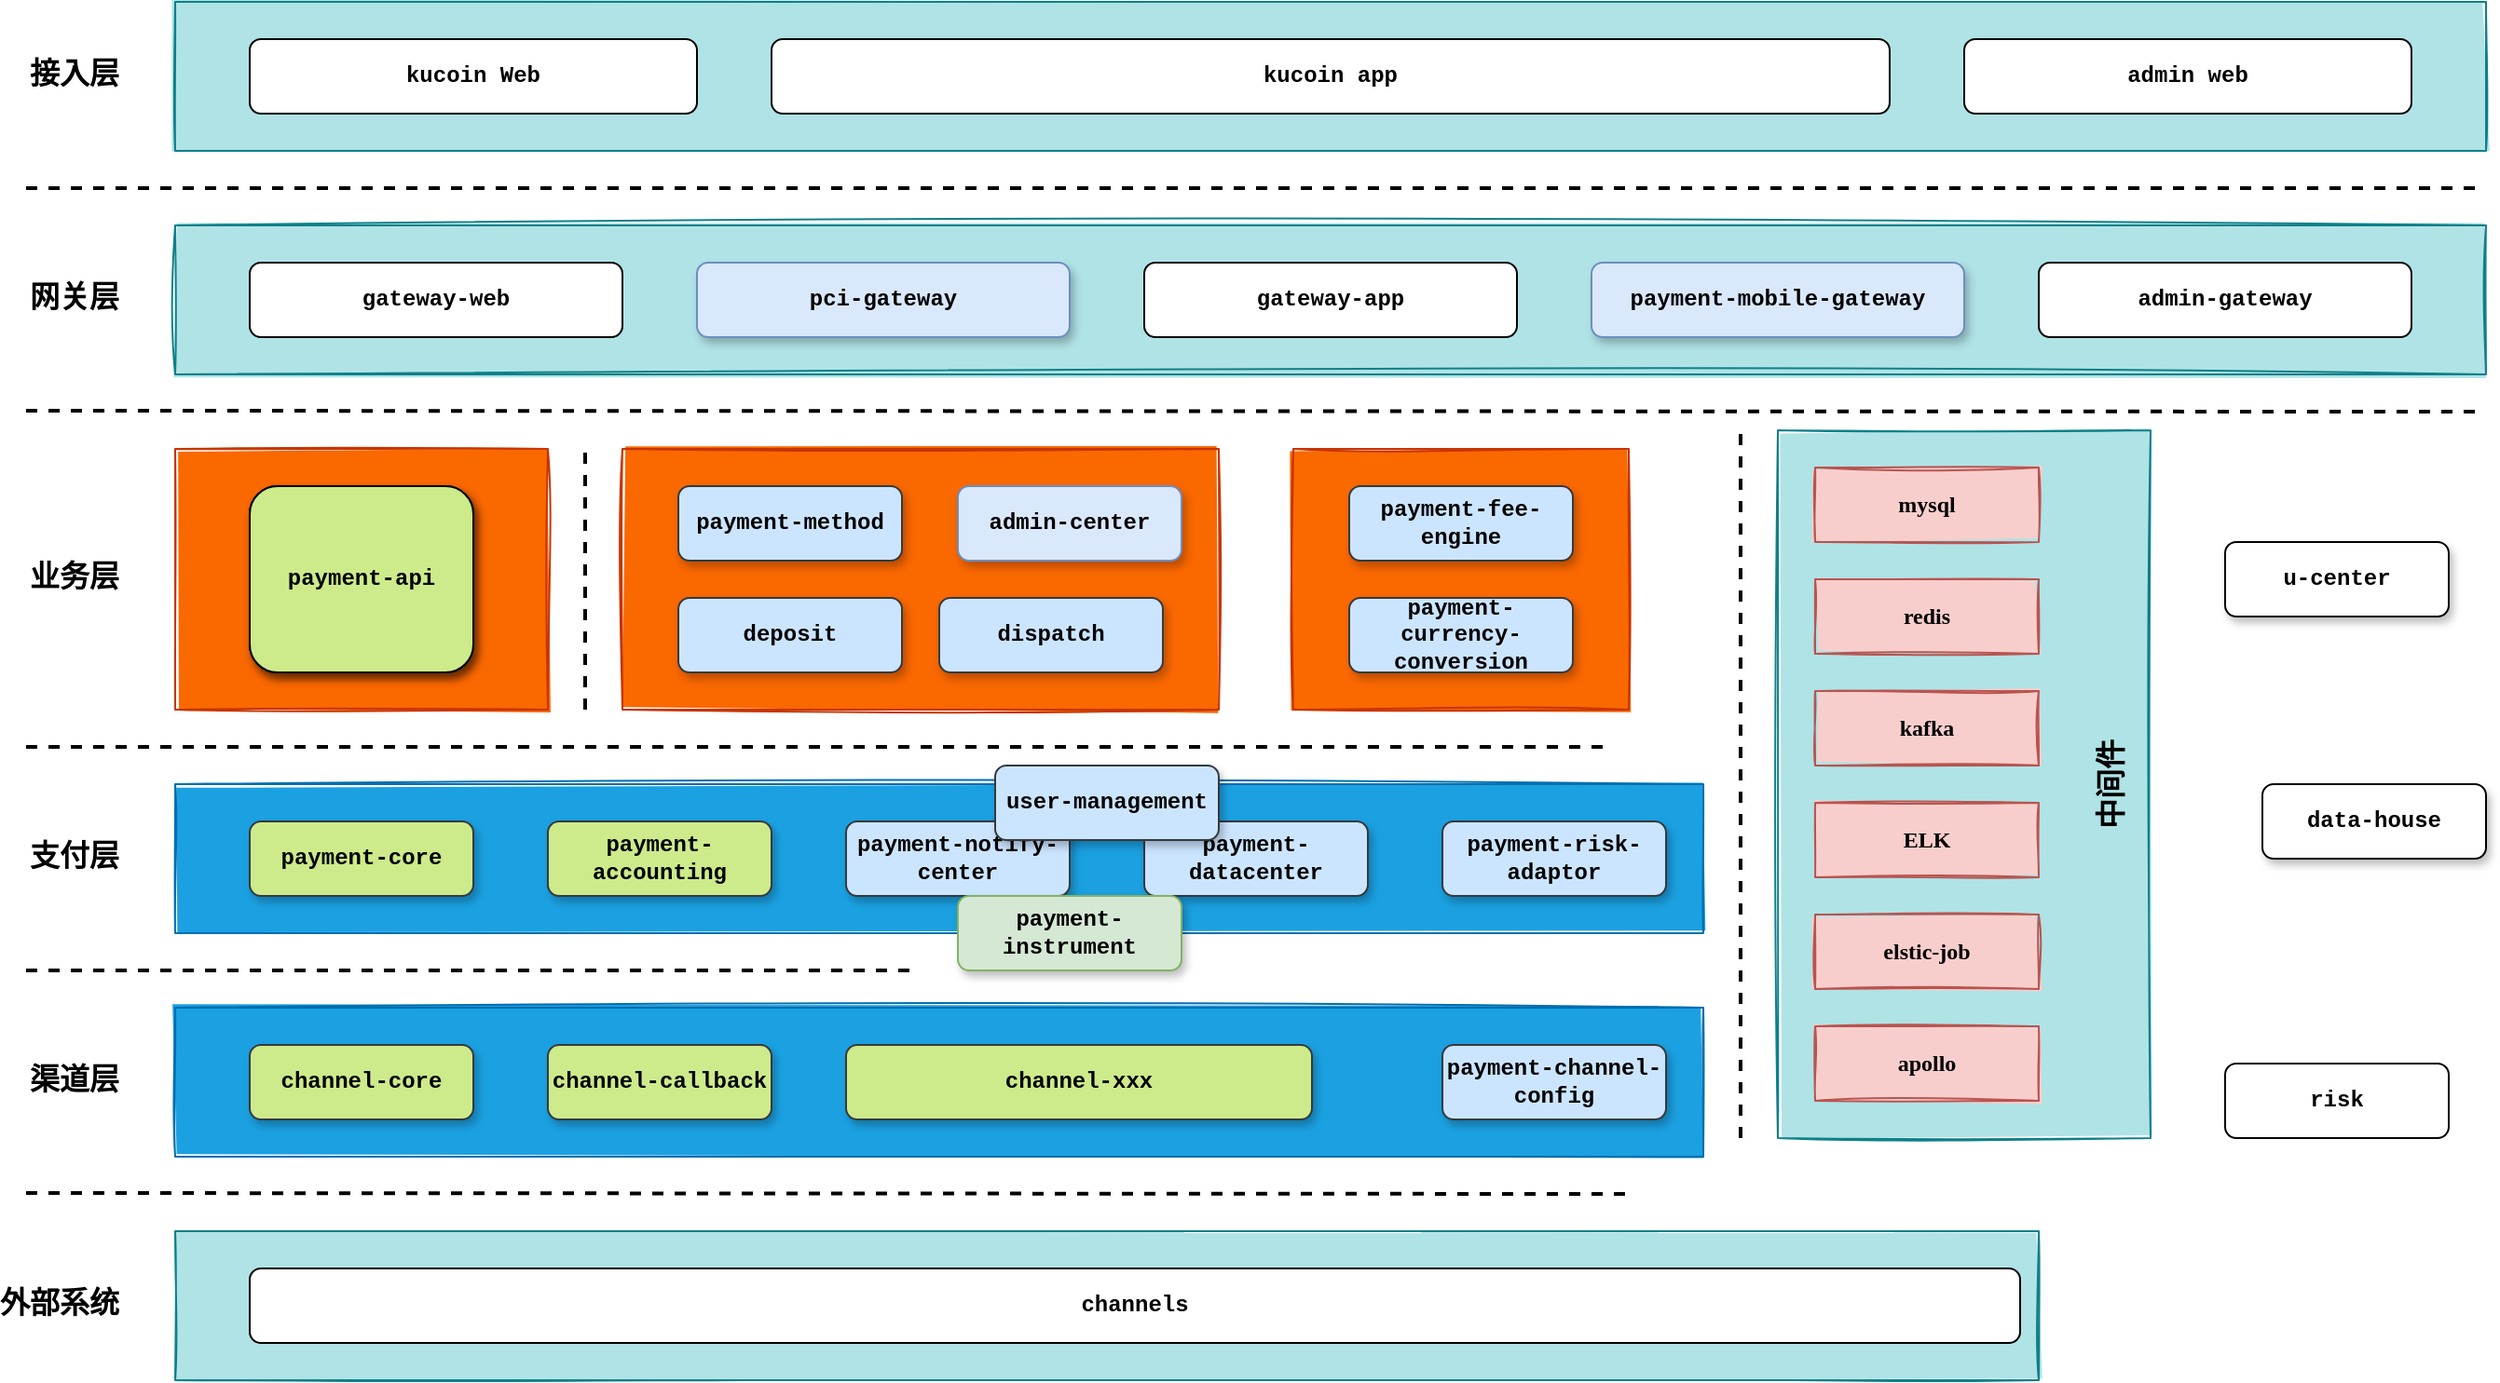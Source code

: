 <mxfile version="20.3.7" type="github" pages="5">
  <diagram name="系统架构图" id="tnhVkNfing4BkGrNmouK">
    <mxGraphModel dx="3485" dy="1985" grid="1" gridSize="10" guides="1" tooltips="1" connect="1" arrows="1" fold="1" page="0" pageScale="1" pageWidth="827" pageHeight="1169" math="0" shadow="0">
      <root>
        <mxCell id="4496OtmRwMzeR0xtqqgV-0" />
        <mxCell id="4496OtmRwMzeR0xtqqgV-1" parent="4496OtmRwMzeR0xtqqgV-0" />
        <mxCell id="KfgInK3Bs8OHEqHx1ypt-7" value="中间件" style="rounded=0;whiteSpace=wrap;html=1;fontStyle=1;fontSize=16;gradientDirection=north;glass=0;shadow=0;sketch=1;fillStyle=solid;align=center;verticalAlign=bottom;horizontal=0;labelPosition=center;verticalLabelPosition=middle;spacing=10;spacingTop=0;fillColor=#b0e3e6;strokeColor=#0e8088;fontFamily=Courier New;" parent="4496OtmRwMzeR0xtqqgV-1" vertex="1">
          <mxGeometry x="900" y="430" width="200" height="380" as="geometry" />
        </mxCell>
        <mxCell id="KfgInK3Bs8OHEqHx1ypt-5" value="" style="rounded=0;whiteSpace=wrap;html=1;fontStyle=1;fontSize=16;gradientDirection=north;glass=0;shadow=0;sketch=1;fillStyle=solid;align=left;verticalAlign=middle;horizontal=1;labelPosition=center;verticalLabelPosition=middle;spacing=30;spacingTop=0;fillColor=#fa6800;strokeColor=#C73500;fontFamily=Courier New;fontColor=#000000;" parent="4496OtmRwMzeR0xtqqgV-1" vertex="1">
          <mxGeometry x="640" y="440" width="180" height="140" as="geometry" />
        </mxCell>
        <mxCell id="KfgInK3Bs8OHEqHx1ypt-2" value="" style="rounded=0;whiteSpace=wrap;html=1;fontStyle=1;fontSize=16;gradientDirection=north;glass=0;shadow=0;sketch=1;fillStyle=solid;align=left;verticalAlign=middle;horizontal=1;labelPosition=center;verticalLabelPosition=middle;spacing=30;spacingTop=0;fillColor=#fa6800;strokeColor=#C73500;fontFamily=Courier New;fontColor=#000000;" parent="4496OtmRwMzeR0xtqqgV-1" vertex="1">
          <mxGeometry x="280" y="440" width="320" height="140" as="geometry" />
        </mxCell>
        <mxCell id="KfgInK3Bs8OHEqHx1ypt-1" value="外部系统" style="rounded=0;whiteSpace=wrap;html=1;fontStyle=1;fontSize=16;gradientDirection=north;glass=0;shadow=0;sketch=1;fillStyle=solid;align=right;verticalAlign=middle;horizontal=1;labelPosition=left;verticalLabelPosition=middle;spacing=30;spacingTop=0;fontFamily=Courier New;fillColor=#b0e3e6;strokeColor=#0e8088;" parent="4496OtmRwMzeR0xtqqgV-1" vertex="1">
          <mxGeometry x="40" y="860" width="1000" height="80" as="geometry" />
        </mxCell>
        <mxCell id="KfgInK3Bs8OHEqHx1ypt-0" value="渠道层" style="rounded=0;whiteSpace=wrap;html=1;fontStyle=1;fontSize=16;gradientDirection=north;glass=0;shadow=0;sketch=1;fillStyle=solid;align=right;verticalAlign=middle;horizontal=1;labelPosition=left;verticalLabelPosition=middle;spacing=30;spacingTop=0;fillColor=#1ba1e2;strokeColor=#006EAF;fontFamily=Courier New;fontColor=#000000;" parent="4496OtmRwMzeR0xtqqgV-1" vertex="1">
          <mxGeometry x="40" y="740" width="820" height="80" as="geometry" />
        </mxCell>
        <mxCell id="pjaib-thOwxehhcMK1a4-15" value="支付层" style="rounded=0;whiteSpace=wrap;html=1;fontStyle=1;fontSize=16;gradientDirection=north;glass=0;shadow=0;sketch=1;fillStyle=solid;align=right;verticalAlign=middle;horizontal=1;labelPosition=left;verticalLabelPosition=middle;spacing=30;spacingTop=0;fontFamily=Courier New;fillColor=#1ba1e2;strokeColor=#006EAF;fontColor=#000000;" parent="4496OtmRwMzeR0xtqqgV-1" vertex="1">
          <mxGeometry x="40" y="620" width="820" height="80" as="geometry" />
        </mxCell>
        <mxCell id="pjaib-thOwxehhcMK1a4-13" value="业务层" style="rounded=0;whiteSpace=wrap;html=1;fontStyle=1;fontSize=16;gradientDirection=north;glass=0;shadow=0;sketch=1;fillStyle=solid;align=right;verticalAlign=middle;horizontal=1;labelPosition=left;verticalLabelPosition=middle;spacing=30;spacingTop=0;fillColor=#fa6800;strokeColor=#C73500;fontFamily=Courier New;fontColor=#000000;" parent="4496OtmRwMzeR0xtqqgV-1" vertex="1">
          <mxGeometry x="40" y="440" width="200" height="140" as="geometry" />
        </mxCell>
        <mxCell id="4496OtmRwMzeR0xtqqgV-10" value="接入层" style="rounded=0;whiteSpace=wrap;html=1;fontStyle=1;fontSize=16;gradientDirection=north;glass=0;shadow=0;sketch=1;fillStyle=solid;align=right;verticalAlign=middle;horizontal=1;labelPosition=left;verticalLabelPosition=middle;spacing=30;spacingTop=0;fontFamily=Courier New;fillColor=#b0e3e6;strokeColor=#0e8088;" parent="4496OtmRwMzeR0xtqqgV-1" vertex="1">
          <mxGeometry x="40" y="200" width="1240" height="80" as="geometry" />
        </mxCell>
        <mxCell id="pjaib-thOwxehhcMK1a4-10" value="网关层" style="rounded=0;whiteSpace=wrap;html=1;fontStyle=1;fontSize=16;gradientDirection=north;glass=0;shadow=0;sketch=1;fillStyle=solid;align=right;verticalAlign=middle;horizontal=1;labelPosition=left;verticalLabelPosition=middle;spacing=30;spacingTop=0;fontFamily=Courier New;fillColor=#b0e3e6;strokeColor=#0e8088;" parent="4496OtmRwMzeR0xtqqgV-1" vertex="1">
          <mxGeometry x="40" y="320" width="1240" height="80" as="geometry" />
        </mxCell>
        <mxCell id="4496OtmRwMzeR0xtqqgV-20" value="payment-api" style="rounded=1;whiteSpace=wrap;html=1;fontStyle=1;fontSize=12;fillColor=#cdeb8b;strokeColor=#36393d;sketch=0;shadow=1;glass=0;gradientDirection=north;fillStyle=solid;fontFamily=Courier New;" parent="4496OtmRwMzeR0xtqqgV-1" vertex="1">
          <mxGeometry x="80" y="460" width="120" height="100" as="geometry" />
        </mxCell>
        <mxCell id="4496OtmRwMzeR0xtqqgV-35" value="channel-xxx" style="rounded=1;whiteSpace=wrap;html=1;fontStyle=1;fontSize=12;fillColor=#cdeb8b;strokeColor=#36393d;sketch=0;shadow=1;glass=0;gradientDirection=north;fillStyle=solid;fontFamily=Courier New;" parent="4496OtmRwMzeR0xtqqgV-1" vertex="1">
          <mxGeometry x="400" y="760" width="250" height="40" as="geometry" />
        </mxCell>
        <mxCell id="4496OtmRwMzeR0xtqqgV-38" value="channels" style="rounded=1;whiteSpace=wrap;html=1;fontStyle=1;fontSize=12;sketch=0;shadow=0;glass=0;fillStyle=solid;fontFamily=Courier New;" parent="4496OtmRwMzeR0xtqqgV-1" vertex="1">
          <mxGeometry x="80" y="880" width="950" height="40" as="geometry" />
        </mxCell>
        <mxCell id="4496OtmRwMzeR0xtqqgV-44" value="admin-center" style="rounded=1;whiteSpace=wrap;html=1;fontStyle=1;fontSize=12;fillColor=#dae8fc;strokeColor=#6c8ebf;sketch=0;shadow=1;glass=0;gradientDirection=north;fillStyle=solid;fontFamily=Courier New;" parent="4496OtmRwMzeR0xtqqgV-1" vertex="1">
          <mxGeometry x="460" y="460" width="120" height="40" as="geometry" />
        </mxCell>
        <mxCell id="4496OtmRwMzeR0xtqqgV-45" value="payment-notify-center" style="rounded=1;whiteSpace=wrap;html=1;fontStyle=1;fontSize=12;fillColor=#cce5ff;strokeColor=#36393d;sketch=0;shadow=1;glass=0;gradientDirection=north;fillStyle=solid;fontFamily=Courier New;" parent="4496OtmRwMzeR0xtqqgV-1" vertex="1">
          <mxGeometry x="400" y="640" width="120" height="40" as="geometry" />
        </mxCell>
        <mxCell id="4496OtmRwMzeR0xtqqgV-56" value="gateway-web" style="rounded=1;whiteSpace=wrap;html=1;fontStyle=1;fontSize=12;sketch=0;shadow=0;glass=0;fillStyle=solid;fontFamily=Courier New;" parent="4496OtmRwMzeR0xtqqgV-1" vertex="1">
          <mxGeometry x="80" y="340" width="200" height="40" as="geometry" />
        </mxCell>
        <mxCell id="4496OtmRwMzeR0xtqqgV-58" value="gateway-app" style="rounded=1;whiteSpace=wrap;html=1;fontStyle=1;fontSize=12;sketch=0;shadow=0;glass=0;fillStyle=solid;fontFamily=Courier New;" parent="4496OtmRwMzeR0xtqqgV-1" vertex="1">
          <mxGeometry x="560" y="340" width="200" height="40" as="geometry" />
        </mxCell>
        <mxCell id="4496OtmRwMzeR0xtqqgV-66" value="deposit" style="rounded=1;whiteSpace=wrap;html=1;fontStyle=1;fontSize=12;sketch=0;shadow=1;glass=0;fillStyle=solid;fontFamily=Courier New;fillColor=#cce5ff;strokeColor=#36393d;" parent="4496OtmRwMzeR0xtqqgV-1" vertex="1">
          <mxGeometry x="310" y="520" width="120" height="40" as="geometry" />
        </mxCell>
        <mxCell id="4496OtmRwMzeR0xtqqgV-68" value="dispatch" style="rounded=1;whiteSpace=wrap;html=1;fontStyle=1;fontSize=12;sketch=0;shadow=1;glass=0;fillStyle=solid;fontFamily=Courier New;fillColor=#cce5ff;strokeColor=#36393d;" parent="4496OtmRwMzeR0xtqqgV-1" vertex="1">
          <mxGeometry x="450" y="520" width="120" height="40" as="geometry" />
        </mxCell>
        <mxCell id="4496OtmRwMzeR0xtqqgV-73" value="admin-gateway" style="rounded=1;whiteSpace=wrap;html=1;fontStyle=1;fontSize=12;sketch=0;shadow=0;glass=0;fillStyle=solid;fontFamily=Courier New;" parent="4496OtmRwMzeR0xtqqgV-1" vertex="1">
          <mxGeometry x="1040" y="340" width="200" height="40" as="geometry" />
        </mxCell>
        <mxCell id="4496OtmRwMzeR0xtqqgV-75" value="risk" style="rounded=1;whiteSpace=wrap;html=1;fontStyle=1;fontSize=12;sketch=0;shadow=0;glass=0;fillStyle=solid;fontFamily=Courier New;" parent="4496OtmRwMzeR0xtqqgV-1" vertex="1">
          <mxGeometry x="1140" y="770" width="120" height="40" as="geometry" />
        </mxCell>
        <mxCell id="-4e1YOkpoq1vENM06FBK-0" value="payment-method" style="rounded=1;whiteSpace=wrap;html=1;fontStyle=1;fontSize=12;fillColor=#cce5ff;strokeColor=#36393d;sketch=0;shadow=1;glass=0;gradientDirection=north;fillStyle=solid;fontFamily=Courier New;" parent="4496OtmRwMzeR0xtqqgV-1" vertex="1">
          <mxGeometry x="310" y="460" width="120" height="40" as="geometry" />
        </mxCell>
        <mxCell id="pjaib-thOwxehhcMK1a4-0" value="kucoin Web" style="rounded=1;whiteSpace=wrap;html=1;fontStyle=1;fontSize=12;gradientDirection=north;glass=0;shadow=0;sketch=0;fillStyle=solid;fontFamily=Courier New;" parent="4496OtmRwMzeR0xtqqgV-1" vertex="1">
          <mxGeometry x="80" y="220" width="240" height="40" as="geometry" />
        </mxCell>
        <mxCell id="pjaib-thOwxehhcMK1a4-4" value="kucoin app" style="rounded=1;whiteSpace=wrap;html=1;fontStyle=1;fontSize=12;gradientDirection=north;glass=0;shadow=0;sketch=0;fillStyle=solid;fontFamily=Courier New;" parent="4496OtmRwMzeR0xtqqgV-1" vertex="1">
          <mxGeometry x="360" y="220" width="600" height="40" as="geometry" />
        </mxCell>
        <mxCell id="pjaib-thOwxehhcMK1a4-5" value="admin web" style="rounded=1;whiteSpace=wrap;html=1;fontStyle=1;fontSize=12;gradientDirection=north;glass=0;shadow=0;sketch=0;fillStyle=solid;fontFamily=Courier New;" parent="4496OtmRwMzeR0xtqqgV-1" vertex="1">
          <mxGeometry x="1000" y="220" width="240" height="40" as="geometry" />
        </mxCell>
        <mxCell id="pjaib-thOwxehhcMK1a4-11" value="" style="endArrow=none;dashed=1;html=1;rounded=0;shadow=0;sketch=0;fontSize=16;endSize=6;strokeWidth=2;spacing=1;fontFamily=Courier New;fontColor=#000000;fontStyle=1;" parent="4496OtmRwMzeR0xtqqgV-1" edge="1">
          <mxGeometry width="50" height="50" relative="1" as="geometry">
            <mxPoint x="-40" y="300" as="sourcePoint" />
            <mxPoint x="1280" y="300" as="targetPoint" />
            <Array as="points" />
          </mxGeometry>
        </mxCell>
        <mxCell id="pjaib-thOwxehhcMK1a4-14" value="" style="endArrow=none;dashed=1;html=1;rounded=0;shadow=0;sketch=0;fontSize=16;endSize=6;strokeWidth=2;spacing=1;fontFamily=Courier New;fontColor=#000000;fontStyle=1;" parent="4496OtmRwMzeR0xtqqgV-1" edge="1">
          <mxGeometry width="50" height="50" relative="1" as="geometry">
            <mxPoint x="-40" y="419.5" as="sourcePoint" />
            <mxPoint x="1280" y="420" as="targetPoint" />
            <Array as="points" />
          </mxGeometry>
        </mxCell>
        <mxCell id="KfgInK3Bs8OHEqHx1ypt-3" value="" style="endArrow=none;html=1;rounded=0;shadow=0;sketch=0;fontSize=16;endSize=6;strokeWidth=2;dashed=1;fontFamily=Courier New;fontColor=#000000;fontStyle=1;" parent="4496OtmRwMzeR0xtqqgV-1" edge="1">
          <mxGeometry width="50" height="50" relative="1" as="geometry">
            <mxPoint x="260" y="580" as="sourcePoint" />
            <mxPoint x="260" y="440" as="targetPoint" />
          </mxGeometry>
        </mxCell>
        <mxCell id="KfgInK3Bs8OHEqHx1ypt-17" value="elstic-job" style="rounded=0;whiteSpace=wrap;html=1;fontStyle=1;fontSize=12;sketch=1;shadow=0;glass=0;fillStyle=solid;fillColor=#f8cecc;strokeColor=#b85450;fontFamily=Comic Sans MS;" parent="4496OtmRwMzeR0xtqqgV-1" vertex="1">
          <mxGeometry x="920" y="690" width="120" height="40" as="geometry" />
        </mxCell>
        <mxCell id="KfgInK3Bs8OHEqHx1ypt-19" value="" style="endArrow=none;dashed=1;html=1;rounded=0;shadow=0;sketch=0;fontSize=16;endSize=6;strokeWidth=2;spacing=1;fontFamily=Courier New;fontColor=#000000;fontStyle=1;" parent="4496OtmRwMzeR0xtqqgV-1" edge="1">
          <mxGeometry width="50" height="50" relative="1" as="geometry">
            <mxPoint x="-40" y="839.5" as="sourcePoint" />
            <mxPoint x="820" y="840" as="targetPoint" />
            <Array as="points" />
          </mxGeometry>
        </mxCell>
        <mxCell id="KfgInK3Bs8OHEqHx1ypt-20" value="apollo" style="rounded=0;whiteSpace=wrap;html=1;fontStyle=1;fontSize=12;sketch=1;shadow=0;glass=0;fillStyle=solid;fillColor=#f8cecc;strokeColor=#b85450;fontFamily=Comic Sans MS;" parent="4496OtmRwMzeR0xtqqgV-1" vertex="1">
          <mxGeometry x="920" y="750" width="120" height="40" as="geometry" />
        </mxCell>
        <mxCell id="KfgInK3Bs8OHEqHx1ypt-21" value="" style="endArrow=none;html=1;rounded=0;shadow=0;sketch=0;fontSize=16;endSize=6;strokeWidth=2;dashed=1;fontFamily=Courier New;fontColor=#000000;fontStyle=1;" parent="4496OtmRwMzeR0xtqqgV-1" edge="1">
          <mxGeometry width="50" height="50" relative="1" as="geometry">
            <mxPoint x="880" y="810" as="sourcePoint" />
            <mxPoint x="880" y="430" as="targetPoint" />
          </mxGeometry>
        </mxCell>
        <mxCell id="tcfwA7FFlao-8BpwIQE5-9" value="payment-channel-config" style="rounded=1;whiteSpace=wrap;html=1;fontStyle=1;fontSize=12;fillColor=#cce5ff;strokeColor=#36393d;sketch=0;shadow=1;glass=0;gradientDirection=north;fillStyle=solid;fontFamily=Courier New;" parent="4496OtmRwMzeR0xtqqgV-1" vertex="1">
          <mxGeometry x="720" y="760" width="120" height="40" as="geometry" />
        </mxCell>
        <mxCell id="tcfwA7FFlao-8BpwIQE5-20" value="payment-api" style="rounded=1;whiteSpace=wrap;html=1;fontStyle=1;fontSize=12;fillColor=#ffcccc;strokeColor=#36393d;sketch=0;shadow=1;glass=0;gradientDirection=north;fillStyle=solid;fontFamily=Courier New;" parent="4496OtmRwMzeR0xtqqgV-1" vertex="1">
          <mxGeometry x="80" y="460" width="120" height="100" as="geometry" />
        </mxCell>
        <mxCell id="tcfwA7FFlao-8BpwIQE5-25" value="payment-accounting" style="rounded=1;whiteSpace=wrap;html=1;fontStyle=1;fontSize=12;fillColor=#cdeb8b;strokeColor=#36393d;sketch=0;shadow=1;glass=0;gradientDirection=north;fillStyle=solid;fontFamily=Courier New;" parent="4496OtmRwMzeR0xtqqgV-1" vertex="1">
          <mxGeometry x="240" y="640" width="120" height="40" as="geometry" />
        </mxCell>
        <mxCell id="tcfwA7FFlao-8BpwIQE5-29" value="pci-gateway" style="rounded=1;whiteSpace=wrap;html=1;fontStyle=1;fontSize=12;sketch=0;shadow=1;glass=0;fillColor=#dae8fc;fillStyle=solid;strokeColor=#6c8ebf;fontFamily=Courier New;" parent="4496OtmRwMzeR0xtqqgV-1" vertex="1">
          <mxGeometry x="320" y="340" width="200" height="40" as="geometry" />
        </mxCell>
        <mxCell id="tcfwA7FFlao-8BpwIQE5-30" value="payment-mobile-gateway" style="rounded=1;whiteSpace=wrap;html=1;fontStyle=1;fontSize=12;fillColor=#dae8fc;strokeColor=#6c8ebf;sketch=0;shadow=1;glass=0;gradientDirection=north;fillStyle=solid;fontFamily=Courier New;" parent="4496OtmRwMzeR0xtqqgV-1" vertex="1">
          <mxGeometry x="800" y="340" width="200" height="40" as="geometry" />
        </mxCell>
        <mxCell id="tcfwA7FFlao-8BpwIQE5-31" value="payment-fee-engine" style="rounded=1;whiteSpace=wrap;html=1;fontStyle=1;fontSize=12;fillColor=#cce5ff;strokeColor=#36393d;sketch=0;shadow=1;glass=0;gradientDirection=north;fillStyle=solid;fontFamily=Courier New;" parent="4496OtmRwMzeR0xtqqgV-1" vertex="1">
          <mxGeometry x="670" y="460" width="120" height="40" as="geometry" />
        </mxCell>
        <mxCell id="tcfwA7FFlao-8BpwIQE5-32" value="payment-currency-conversion" style="rounded=1;whiteSpace=wrap;html=1;fontStyle=1;fontSize=12;sketch=0;shadow=1;glass=0;fillColor=#cce5ff;fillStyle=solid;strokeColor=#36393d;fontFamily=Courier New;" parent="4496OtmRwMzeR0xtqqgV-1" vertex="1">
          <mxGeometry x="670" y="520" width="120" height="40" as="geometry" />
        </mxCell>
        <mxCell id="tcfwA7FFlao-8BpwIQE5-34" value="payment-api" style="rounded=1;whiteSpace=wrap;html=1;fontStyle=1;fontSize=12;fillColor=#cdeb8b;strokeColor=#000000;sketch=0;shadow=1;glass=0;gradientDirection=north;fillStyle=solid;fontFamily=Courier New;" parent="4496OtmRwMzeR0xtqqgV-1" vertex="1">
          <mxGeometry x="80" y="460" width="120" height="100" as="geometry" />
        </mxCell>
        <mxCell id="tcfwA7FFlao-8BpwIQE5-35" value="payment-core" style="rounded=1;whiteSpace=wrap;html=1;fontStyle=1;fontSize=12;fillColor=#cdeb8b;strokeColor=#36393d;sketch=0;shadow=1;glass=0;gradientDirection=north;fillStyle=solid;fontFamily=Courier New;" parent="4496OtmRwMzeR0xtqqgV-1" vertex="1">
          <mxGeometry x="80" y="640" width="120" height="40" as="geometry" />
        </mxCell>
        <mxCell id="tcfwA7FFlao-8BpwIQE5-36" value="channel-core" style="rounded=1;whiteSpace=wrap;html=1;fontStyle=1;fontSize=12;fillColor=#cdeb8b;strokeColor=#36393d;sketch=0;shadow=1;glass=0;fillStyle=solid;fontFamily=Courier New;" parent="4496OtmRwMzeR0xtqqgV-1" vertex="1">
          <mxGeometry x="80" y="760" width="120" height="40" as="geometry" />
        </mxCell>
        <mxCell id="tcfwA7FFlao-8BpwIQE5-37" value="channel-callback" style="rounded=1;whiteSpace=wrap;html=1;fontStyle=1;fontSize=12;fillColor=#cdeb8b;strokeColor=#36393d;sketch=0;shadow=1;glass=0;fillStyle=solid;fontFamily=Courier New;" parent="4496OtmRwMzeR0xtqqgV-1" vertex="1">
          <mxGeometry x="240" y="760" width="120" height="40" as="geometry" />
        </mxCell>
        <mxCell id="tcfwA7FFlao-8BpwIQE5-38" value="mysql" style="rounded=0;whiteSpace=wrap;html=1;fontStyle=1;fontSize=12;sketch=1;shadow=0;glass=0;fillStyle=solid;fillColor=#f8cecc;strokeColor=#b85450;fontFamily=Comic Sans MS;" parent="4496OtmRwMzeR0xtqqgV-1" vertex="1">
          <mxGeometry x="920" y="450" width="120" height="40" as="geometry" />
        </mxCell>
        <mxCell id="tcfwA7FFlao-8BpwIQE5-39" value="redis" style="rounded=0;whiteSpace=wrap;html=1;fontStyle=1;fontSize=12;sketch=1;shadow=0;glass=0;fillStyle=solid;fillColor=#f8cecc;strokeColor=#b85450;fontFamily=Comic Sans MS;" parent="4496OtmRwMzeR0xtqqgV-1" vertex="1">
          <mxGeometry x="920" y="510" width="120" height="40" as="geometry" />
        </mxCell>
        <mxCell id="tcfwA7FFlao-8BpwIQE5-40" value="kafka" style="rounded=0;whiteSpace=wrap;html=1;fontStyle=1;fontSize=12;sketch=1;shadow=0;glass=0;fillStyle=solid;fillColor=#f8cecc;strokeColor=#b85450;fontFamily=Comic Sans MS;" parent="4496OtmRwMzeR0xtqqgV-1" vertex="1">
          <mxGeometry x="920" y="570" width="120" height="40" as="geometry" />
        </mxCell>
        <mxCell id="tcfwA7FFlao-8BpwIQE5-41" value="ELK" style="rounded=0;whiteSpace=wrap;html=1;fontStyle=1;fontSize=12;sketch=1;shadow=0;glass=0;fillStyle=solid;fillColor=#f8cecc;strokeColor=#b85450;fontFamily=Comic Sans MS;" parent="4496OtmRwMzeR0xtqqgV-1" vertex="1">
          <mxGeometry x="920" y="630" width="120" height="40" as="geometry" />
        </mxCell>
        <mxCell id="p_yim-8F1ejmSuA1goWh-0" value="payment-datacenter" style="rounded=1;whiteSpace=wrap;html=1;fontStyle=1;fontSize=12;fillColor=#cce5ff;strokeColor=#36393d;sketch=0;shadow=1;glass=0;gradientDirection=north;fillStyle=solid;fontFamily=Courier New;" parent="4496OtmRwMzeR0xtqqgV-1" vertex="1">
          <mxGeometry x="560" y="640" width="120" height="40" as="geometry" />
        </mxCell>
        <mxCell id="J9GOGyYX6bvUqfH8sJ8w-0" value="&lt;span style=&quot;&quot;&gt;u-center&lt;/span&gt;" style="rounded=1;whiteSpace=wrap;html=1;fontStyle=1;fontSize=12;sketch=0;shadow=1;glass=0;gradientDirection=north;fillStyle=solid;fontFamily=Courier New;" parent="4496OtmRwMzeR0xtqqgV-1" vertex="1">
          <mxGeometry x="1140" y="490" width="120" height="40" as="geometry" />
        </mxCell>
        <mxCell id="tfyG_X_3IRUJnJ66y2k9-5" value="payment-risk-adaptor" style="rounded=1;whiteSpace=wrap;html=1;fontStyle=1;fontSize=12;fillColor=#cce5ff;strokeColor=#36393d;sketch=0;shadow=1;glass=0;gradientDirection=north;fillStyle=solid;fontFamily=Courier New;" parent="4496OtmRwMzeR0xtqqgV-1" vertex="1">
          <mxGeometry x="720" y="640" width="120" height="40" as="geometry" />
        </mxCell>
        <mxCell id="wuQJPoRRecRsNi03SPDN-0" value="" style="endArrow=none;dashed=1;html=1;rounded=0;shadow=0;sketch=0;fontSize=16;endSize=6;strokeWidth=2;spacing=1;fontFamily=Courier New;fontColor=#000000;fontStyle=1;" parent="4496OtmRwMzeR0xtqqgV-1" edge="1">
          <mxGeometry width="50" height="50" relative="1" as="geometry">
            <mxPoint x="-40" y="600" as="sourcePoint" />
            <mxPoint x="810" y="600" as="targetPoint" />
            <Array as="points" />
          </mxGeometry>
        </mxCell>
        <mxCell id="4496OtmRwMzeR0xtqqgV-70" value="payment-instrument" style="rounded=1;whiteSpace=wrap;html=1;fontStyle=1;fontSize=12;sketch=0;shadow=1;glass=0;fillColor=#d5e8d4;fillStyle=solid;strokeColor=#82b366;fontFamily=Courier New;" parent="4496OtmRwMzeR0xtqqgV-1" vertex="1">
          <mxGeometry x="460" y="680" width="120" height="40" as="geometry" />
        </mxCell>
        <mxCell id="wuQJPoRRecRsNi03SPDN-1" value="" style="endArrow=none;dashed=1;html=1;rounded=0;shadow=0;sketch=0;fontSize=16;endSize=6;strokeWidth=2;spacing=1;fontFamily=Courier New;fontColor=#000000;fontStyle=1;" parent="4496OtmRwMzeR0xtqqgV-1" edge="1">
          <mxGeometry width="50" height="50" relative="1" as="geometry">
            <mxPoint x="-40" y="720" as="sourcePoint" />
            <mxPoint x="440" y="720" as="targetPoint" />
            <Array as="points" />
          </mxGeometry>
        </mxCell>
        <mxCell id="tcfwA7FFlao-8BpwIQE5-33" value="&lt;span style=&quot;&quot;&gt;user-management&lt;/span&gt;" style="rounded=1;whiteSpace=wrap;html=1;fontStyle=1;fontSize=12;fillColor=#cce5ff;strokeColor=#36393d;sketch=0;shadow=1;glass=0;gradientDirection=north;fillStyle=solid;fontFamily=Courier New;" parent="4496OtmRwMzeR0xtqqgV-1" vertex="1">
          <mxGeometry x="480" y="610" width="120" height="40" as="geometry" />
        </mxCell>
        <mxCell id="wuQJPoRRecRsNi03SPDN-5" value="data-house" style="rounded=1;whiteSpace=wrap;html=1;fontStyle=1;fontSize=12;sketch=0;shadow=1;glass=0;gradientDirection=north;fillStyle=solid;fontFamily=Courier New;" parent="4496OtmRwMzeR0xtqqgV-1" vertex="1">
          <mxGeometry x="1160" y="620" width="120" height="40" as="geometry" />
        </mxCell>
      </root>
    </mxGraphModel>
  </diagram>
  <diagram name="领域划分图 - 钱包" id="kpElmkjplSCEtDlpfAr3">
    <mxGraphModel dx="4170" dy="4770" grid="1" gridSize="10" guides="1" tooltips="1" connect="1" arrows="1" fold="1" page="0" pageScale="1" pageWidth="827" pageHeight="1169" math="0" shadow="0">
      <root>
        <mxCell id="Gea9302BPGgyh3ujzQc1-0" />
        <mxCell id="Gea9302BPGgyh3ujzQc1-1" parent="Gea9302BPGgyh3ujzQc1-0" />
        <mxCell id="M3Y2o28_7YV7-5Rsg_cE-1" value="" style="rounded=0;whiteSpace=wrap;html=1;fontSize=15;fillColor=#dae8fc;gradientColor=#7ea6e0;align=left;dashed=1;" vertex="1" parent="Gea9302BPGgyh3ujzQc1-1">
          <mxGeometry x="2640" y="-160" width="920" height="840" as="geometry" />
        </mxCell>
        <mxCell id="M3Y2o28_7YV7-5Rsg_cE-5" value="KYC/商户入驻&lt;br&gt;创建客户&lt;br&gt;订单查询" style="edgeStyle=orthogonalEdgeStyle;rounded=0;orthogonalLoop=1;jettySize=auto;html=1;fontSize=15;" edge="1" parent="Gea9302BPGgyh3ujzQc1-1" source="M3Y2o28_7YV7-5Rsg_cE-8" target="M3Y2o28_7YV7-5Rsg_cE-12">
          <mxGeometry relative="1" as="geometry">
            <Array as="points">
              <mxPoint x="2464.25" y="-220" />
              <mxPoint x="2464.25" y="-220" />
            </Array>
          </mxGeometry>
        </mxCell>
        <mxCell id="M3Y2o28_7YV7-5Rsg_cE-6" style="edgeStyle=orthogonalEdgeStyle;rounded=0;orthogonalLoop=1;jettySize=auto;html=1;fontSize=15;" edge="1" parent="Gea9302BPGgyh3ujzQc1-1" source="M3Y2o28_7YV7-5Rsg_cE-8" target="M3Y2o28_7YV7-5Rsg_cE-10">
          <mxGeometry relative="1" as="geometry">
            <Array as="points">
              <mxPoint x="4141.25" y="-190" />
              <mxPoint x="4141.25" y="-190" />
            </Array>
          </mxGeometry>
        </mxCell>
        <mxCell id="M3Y2o28_7YV7-5Rsg_cE-7" value="汇率获取&lt;br&gt;账单获取&lt;br&gt;" style="edgeLabel;html=1;align=center;verticalAlign=middle;resizable=0;points=[];fontSize=15;" vertex="1" connectable="0" parent="M3Y2o28_7YV7-5Rsg_cE-6">
          <mxGeometry x="0.007" y="-1" relative="1" as="geometry">
            <mxPoint as="offset" />
          </mxGeometry>
        </mxCell>
        <mxCell id="M3Y2o28_7YV7-5Rsg_cE-8" value="" style="rounded=0;whiteSpace=wrap;html=1;dashed=1;strokeColor=#6c8ebf;fillColor=#dae8fc;" vertex="1" parent="Gea9302BPGgyh3ujzQc1-1">
          <mxGeometry x="2361.25" y="-440" width="1960" height="200" as="geometry" />
        </mxCell>
        <mxCell id="M3Y2o28_7YV7-5Rsg_cE-9" value="" style="rounded=0;whiteSpace=wrap;html=1;fillColor=#d5e8d4;strokeColor=#82b366;" vertex="1" parent="Gea9302BPGgyh3ujzQc1-1">
          <mxGeometry x="2523.75" y="-400" width="1036.25" height="120" as="geometry" />
        </mxCell>
        <mxCell id="M3Y2o28_7YV7-5Rsg_cE-10" value="" style="rounded=0;whiteSpace=wrap;html=1;align=left;dashed=1;fillColor=#ffcc99;strokeColor=#36393d;" vertex="1" parent="Gea9302BPGgyh3ujzQc1-1">
          <mxGeometry x="3641.25" y="-160" width="680" height="840" as="geometry" />
        </mxCell>
        <mxCell id="M3Y2o28_7YV7-5Rsg_cE-11" value="" style="rounded=0;whiteSpace=wrap;html=1;align=left;strokeColor=#82b366;fillColor=#D5E8D4;" vertex="1" parent="Gea9302BPGgyh3ujzQc1-1">
          <mxGeometry x="3681.25" y="-120" width="360" height="240" as="geometry" />
        </mxCell>
        <mxCell id="M3Y2o28_7YV7-5Rsg_cE-12" value="" style="rounded=0;whiteSpace=wrap;html=1;align=left;dashed=1;strokeColor=#36393d;fillColor=#ffcc99;" vertex="1" parent="Gea9302BPGgyh3ujzQc1-1">
          <mxGeometry x="2363.75" y="-160" width="200" height="840" as="geometry" />
        </mxCell>
        <mxCell id="M3Y2o28_7YV7-5Rsg_cE-17" value="" style="rounded=0;whiteSpace=wrap;html=1;align=left;strokeColor=#666666;fillColor=#f5f5f5;fontColor=#333333;" vertex="1" parent="Gea9302BPGgyh3ujzQc1-1">
          <mxGeometry x="2281.25" y="-720" width="2120" height="120" as="geometry" />
        </mxCell>
        <mxCell id="M3Y2o28_7YV7-5Rsg_cE-18" value="客户体系&lt;br&gt;customer&lt;br&gt;payment method" style="rounded=0;whiteSpace=wrap;html=1;" vertex="1" parent="Gea9302BPGgyh3ujzQc1-1">
          <mxGeometry x="2403.75" y="-120" width="120" height="60" as="geometry" />
        </mxCell>
        <mxCell id="M3Y2o28_7YV7-5Rsg_cE-19" value="商户体系&lt;br&gt;merchant account" style="rounded=0;whiteSpace=wrap;html=1;" vertex="1" parent="Gea9302BPGgyh3ujzQc1-1">
          <mxGeometry x="2403.75" y="-20" width="120" height="60" as="geometry" />
        </mxCell>
        <mxCell id="M3Y2o28_7YV7-5Rsg_cE-20" style="edgeStyle=orthogonalEdgeStyle;rounded=0;orthogonalLoop=1;jettySize=auto;html=1;" edge="1" parent="Gea9302BPGgyh3ujzQc1-1" source="M3Y2o28_7YV7-5Rsg_cE-22" target="M3Y2o28_7YV7-5Rsg_cE-23">
          <mxGeometry relative="1" as="geometry">
            <Array as="points" />
          </mxGeometry>
        </mxCell>
        <mxCell id="M3Y2o28_7YV7-5Rsg_cE-21" value="支付" style="edgeLabel;html=1;align=center;verticalAlign=middle;resizable=0;points=[];" vertex="1" connectable="0" parent="M3Y2o28_7YV7-5Rsg_cE-20">
          <mxGeometry x="-0.019" y="2" relative="1" as="geometry">
            <mxPoint as="offset" />
          </mxGeometry>
        </mxCell>
        <mxCell id="M3Y2o28_7YV7-5Rsg_cE-22" value="Shopline" style="rounded=0;whiteSpace=wrap;html=1;" vertex="1" parent="Gea9302BPGgyh3ujzQc1-1">
          <mxGeometry x="3240" y="-680" width="120" height="60" as="geometry" />
        </mxCell>
        <mxCell id="M3Y2o28_7YV7-5Rsg_cE-23" value="收银台 js" style="rounded=0;whiteSpace=wrap;html=1;" vertex="1" parent="Gea9302BPGgyh3ujzQc1-1">
          <mxGeometry x="3761.25" y="-680" width="120" height="60" as="geometry" />
        </mxCell>
        <mxCell id="M3Y2o28_7YV7-5Rsg_cE-24" value="&lt;span style=&quot;font-size: 11px&quot;&gt;开户/KYC/支付&lt;/span&gt;" style="edgeStyle=orthogonalEdgeStyle;rounded=0;orthogonalLoop=1;jettySize=auto;html=1;fontSize=15;" edge="1" parent="Gea9302BPGgyh3ujzQc1-1" source="M3Y2o28_7YV7-5Rsg_cE-25" target="M3Y2o28_7YV7-5Rsg_cE-22">
          <mxGeometry relative="1" as="geometry" />
        </mxCell>
        <mxCell id="M3Y2o28_7YV7-5Rsg_cE-25" value="Merchant" style="rounded=0;whiteSpace=wrap;html=1;" vertex="1" parent="Gea9302BPGgyh3ujzQc1-1">
          <mxGeometry x="2643.75" y="-680" width="120" height="60" as="geometry" />
        </mxCell>
        <mxCell id="M3Y2o28_7YV7-5Rsg_cE-29" value="" style="rounded=0;whiteSpace=wrap;html=1;align=center;fillColor=#d5e8d4;strokeColor=#82b366;" vertex="1" parent="Gea9302BPGgyh3ujzQc1-1">
          <mxGeometry x="3160" y="-120" width="360" height="340" as="geometry" />
        </mxCell>
        <mxCell id="M3Y2o28_7YV7-5Rsg_cE-33" value="" style="rounded=0;whiteSpace=wrap;html=1;align=center;fillColor=#d5e8d4;strokeColor=#82b366;" vertex="1" parent="Gea9302BPGgyh3ujzQc1-1">
          <mxGeometry x="2678.75" y="240" width="842.5" height="200" as="geometry" />
        </mxCell>
        <mxCell id="M3Y2o28_7YV7-5Rsg_cE-34" value="Card&lt;br&gt;银行卡" style="rounded=0;whiteSpace=wrap;html=1;fillColor=#dae8fc;strokeColor=#6c8ebf;" vertex="1" parent="Gea9302BPGgyh3ujzQc1-1">
          <mxGeometry x="2691.25" y="280" width="125" height="60" as="geometry" />
        </mxCell>
        <mxCell id="M3Y2o28_7YV7-5Rsg_cE-35" value="Wallet&lt;br&gt;电子钱包" style="rounded=0;whiteSpace=wrap;html=1;fillColor=#E6E6E6;strokeColor=#666666;fontColor=#333333;" vertex="1" parent="Gea9302BPGgyh3ujzQc1-1">
          <mxGeometry x="2838.75" y="280" width="120" height="60" as="geometry" />
        </mxCell>
        <mxCell id="M3Y2o28_7YV7-5Rsg_cE-36" value="Virtual account&lt;br&gt;虚拟银行账户" style="rounded=0;whiteSpace=wrap;html=1;fillColor=#E6E6E6;strokeColor=#666666;fontColor=#333333;" vertex="1" parent="Gea9302BPGgyh3ujzQc1-1">
          <mxGeometry x="2981.25" y="280" width="120" height="60" as="geometry" />
        </mxCell>
        <mxCell id="M3Y2o28_7YV7-5Rsg_cE-37" value="Online Banking&lt;br&gt;网银" style="rounded=0;whiteSpace=wrap;html=1;fillColor=#E6E6E6;strokeColor=#666666;fontColor=#333333;" vertex="1" parent="Gea9302BPGgyh3ujzQc1-1">
          <mxGeometry x="3121.25" y="280" width="120" height="60" as="geometry" />
        </mxCell>
        <mxCell id="M3Y2o28_7YV7-5Rsg_cE-38" value="Direct debit&lt;br&gt;&lt;span style=&quot;color: rgb(0 , 0 , 0) ; text-align: left&quot;&gt;定期扣款&lt;/span&gt;" style="rounded=0;whiteSpace=wrap;html=1;fillColor=#E6E6E6;strokeColor=#666666;fontColor=#333333;" vertex="1" parent="Gea9302BPGgyh3ujzQc1-1">
          <mxGeometry x="3261.25" y="280" width="120" height="60" as="geometry" />
        </mxCell>
        <mxCell id="M3Y2o28_7YV7-5Rsg_cE-39" value="OTC&lt;br&gt;线下支付" style="rounded=0;whiteSpace=wrap;html=1;fillColor=#E6E6E6;strokeColor=#666666;fontColor=#333333;" vertex="1" parent="Gea9302BPGgyh3ujzQc1-1">
          <mxGeometry x="3391.25" y="280" width="120" height="60" as="geometry" />
        </mxCell>
        <mxCell id="M3Y2o28_7YV7-5Rsg_cE-40" value="交易事件" style="rounded=0;whiteSpace=wrap;html=1;fillColor=#FFFFFF;strokeColor=#6c8ebf;" vertex="1" parent="Gea9302BPGgyh3ujzQc1-1">
          <mxGeometry x="3361.25" y="110" width="120" height="60" as="geometry" />
        </mxCell>
        <mxCell id="M3Y2o28_7YV7-5Rsg_cE-41" value="交易验证" style="rounded=0;whiteSpace=wrap;html=1;fillColor=#FFFFFF;strokeColor=#6c8ebf;" vertex="1" parent="Gea9302BPGgyh3ujzQc1-1">
          <mxGeometry x="3201.25" y="15" width="120" height="60" as="geometry" />
        </mxCell>
        <mxCell id="M3Y2o28_7YV7-5Rsg_cE-42" value="&lt;span style=&quot;color: rgb(0 , 0 , 0)&quot;&gt;交易控制&lt;br&gt;Payment Order&lt;br&gt;&lt;/span&gt;" style="rounded=0;whiteSpace=wrap;html=1;fillColor=#FFFFFF;strokeColor=#666666;fontColor=#333333;" vertex="1" parent="Gea9302BPGgyh3ujzQc1-1">
          <mxGeometry x="3361.25" y="15" width="120" height="60" as="geometry" />
        </mxCell>
        <mxCell id="M3Y2o28_7YV7-5Rsg_cE-43" value="&lt;span style=&quot;color: rgb(0 , 0 , 0)&quot;&gt;订单操作&lt;/span&gt;" style="rounded=0;whiteSpace=wrap;html=1;fillColor=#FFFFFF;strokeColor=#666666;fontColor=#333333;" vertex="1" parent="Gea9302BPGgyh3ujzQc1-1">
          <mxGeometry x="3201.25" y="110" width="120" height="60" as="geometry" />
        </mxCell>
        <mxCell id="M3Y2o28_7YV7-5Rsg_cE-46" value="" style="rounded=0;whiteSpace=wrap;html=1;fillColor=#d5e8d4;strokeColor=#82b366;" vertex="1" parent="Gea9302BPGgyh3ujzQc1-1">
          <mxGeometry x="2668.75" y="520" width="852.5" height="120" as="geometry" />
        </mxCell>
        <mxCell id="M3Y2o28_7YV7-5Rsg_cE-47" value="&lt;font style=&quot;font-size: 15px;&quot;&gt;交易层&lt;/font&gt;" style="text;html=1;strokeColor=none;fillColor=none;align=left;verticalAlign=middle;whiteSpace=wrap;rounded=0;fontSize=15;fontStyle=1" vertex="1" parent="Gea9302BPGgyh3ujzQc1-1">
          <mxGeometry x="3180" y="-100" width="80" height="20" as="geometry" />
        </mxCell>
        <mxCell id="M3Y2o28_7YV7-5Rsg_cE-48" value="&lt;font style=&quot;font-size: 15px&quot;&gt;支付层&lt;/font&gt;" style="text;html=1;strokeColor=none;fillColor=none;align=left;verticalAlign=middle;whiteSpace=wrap;rounded=0;fontSize=15;fontStyle=1" vertex="1" parent="Gea9302BPGgyh3ujzQc1-1">
          <mxGeometry x="2688.75" y="250" width="80" height="20" as="geometry" />
        </mxCell>
        <mxCell id="M3Y2o28_7YV7-5Rsg_cE-49" value="业务方" style="text;html=1;strokeColor=none;fillColor=none;align=left;verticalAlign=middle;whiteSpace=wrap;rounded=0;fontSize=15;fontStyle=1" vertex="1" parent="Gea9302BPGgyh3ujzQc1-1">
          <mxGeometry x="2301.25" y="-710" width="80" height="20" as="geometry" />
        </mxCell>
        <mxCell id="M3Y2o28_7YV7-5Rsg_cE-50" value="风控&lt;br&gt;risk" style="rounded=0;whiteSpace=wrap;html=1;" vertex="1" parent="Gea9302BPGgyh3ujzQc1-1">
          <mxGeometry x="2403.75" y="180" width="120" height="60" as="geometry" />
        </mxCell>
        <mxCell id="M3Y2o28_7YV7-5Rsg_cE-51" value="清分" style="rounded=0;whiteSpace=wrap;html=1;" vertex="1" parent="Gea9302BPGgyh3ujzQc1-1">
          <mxGeometry x="3721.25" y="20" width="120" height="60" as="geometry" />
        </mxCell>
        <mxCell id="M3Y2o28_7YV7-5Rsg_cE-53" value="商户通知" style="rounded=0;whiteSpace=wrap;html=1;" vertex="1" parent="Gea9302BPGgyh3ujzQc1-1">
          <mxGeometry x="2403.75" y="280" width="120" height="60" as="geometry" />
        </mxCell>
        <mxCell id="M3Y2o28_7YV7-5Rsg_cE-54" value="收费中心" style="rounded=0;whiteSpace=wrap;html=1;" vertex="1" parent="Gea9302BPGgyh3ujzQc1-1">
          <mxGeometry x="3721.25" y="-80" width="120" height="60" as="geometry" />
        </mxCell>
        <mxCell id="M3Y2o28_7YV7-5Rsg_cE-55" value="成本中心" style="rounded=0;whiteSpace=wrap;html=1;" vertex="1" parent="Gea9302BPGgyh3ujzQc1-1">
          <mxGeometry x="3881.25" y="-80" width="120" height="60" as="geometry" />
        </mxCell>
        <mxCell id="M3Y2o28_7YV7-5Rsg_cE-56" value="&lt;font style=&quot;font-size: 15px&quot;&gt;资金系统&lt;/font&gt;" style="text;html=1;strokeColor=none;fillColor=none;align=left;verticalAlign=middle;whiteSpace=wrap;rounded=0;fontSize=15;fontStyle=1" vertex="1" parent="Gea9302BPGgyh3ujzQc1-1">
          <mxGeometry x="3651.25" y="-150" width="80" height="20" as="geometry" />
        </mxCell>
        <mxCell id="M3Y2o28_7YV7-5Rsg_cE-57" value="&lt;span style=&quot;font-size: 12px ; font-weight: 400 ; text-align: center&quot;&gt;清算系统&lt;/span&gt;" style="text;html=1;strokeColor=none;fillColor=none;align=left;verticalAlign=middle;whiteSpace=wrap;rounded=0;fontSize=15;fontStyle=1" vertex="1" parent="Gea9302BPGgyh3ujzQc1-1">
          <mxGeometry x="3691.25" y="-110" width="80" height="20" as="geometry" />
        </mxCell>
        <mxCell id="M3Y2o28_7YV7-5Rsg_cE-58" value="清算" style="rounded=0;whiteSpace=wrap;html=1;" vertex="1" parent="Gea9302BPGgyh3ujzQc1-1">
          <mxGeometry x="3881.25" y="20" width="120" height="60" as="geometry" />
        </mxCell>
        <mxCell id="M3Y2o28_7YV7-5Rsg_cE-59" value="" style="endArrow=none;dashed=1;html=1;fontSize=15;entryX=0.5;entryY=0;entryDx=0;entryDy=0;exitX=0.5;exitY=1;exitDx=0;exitDy=0;" edge="1" parent="Gea9302BPGgyh3ujzQc1-1" source="M3Y2o28_7YV7-5Rsg_cE-11" target="M3Y2o28_7YV7-5Rsg_cE-11">
          <mxGeometry width="50" height="50" relative="1" as="geometry">
            <mxPoint x="3851.25" y="-30" as="sourcePoint" />
            <mxPoint x="3901.25" y="-80" as="targetPoint" />
          </mxGeometry>
        </mxCell>
        <mxCell id="M3Y2o28_7YV7-5Rsg_cE-60" value="" style="rounded=0;whiteSpace=wrap;html=1;align=left;fillColor=#D5E8D4;" vertex="1" parent="Gea9302BPGgyh3ujzQc1-1">
          <mxGeometry x="3681.25" y="160" width="360" height="240" as="geometry" />
        </mxCell>
        <mxCell id="M3Y2o28_7YV7-5Rsg_cE-61" value="财务报表" style="rounded=0;whiteSpace=wrap;html=1;" vertex="1" parent="Gea9302BPGgyh3ujzQc1-1">
          <mxGeometry x="3881.25" y="310" width="120" height="60" as="geometry" />
        </mxCell>
        <mxCell id="M3Y2o28_7YV7-5Rsg_cE-62" value="记账" style="rounded=0;whiteSpace=wrap;html=1;" vertex="1" parent="Gea9302BPGgyh3ujzQc1-1">
          <mxGeometry x="3721.25" y="200" width="120" height="60" as="geometry" />
        </mxCell>
        <mxCell id="M3Y2o28_7YV7-5Rsg_cE-63" value="补账" style="rounded=0;whiteSpace=wrap;html=1;" vertex="1" parent="Gea9302BPGgyh3ujzQc1-1">
          <mxGeometry x="3881.25" y="200" width="120" height="60" as="geometry" />
        </mxCell>
        <mxCell id="M3Y2o28_7YV7-5Rsg_cE-64" value="&lt;span style=&quot;font-size: 12px ; font-weight: 400 ; text-align: center&quot;&gt;账务系统&lt;/span&gt;" style="text;html=1;strokeColor=none;fillColor=none;align=left;verticalAlign=middle;whiteSpace=wrap;rounded=0;fontSize=15;fontStyle=1" vertex="1" parent="Gea9302BPGgyh3ujzQc1-1">
          <mxGeometry x="3691.25" y="170" width="80" height="20" as="geometry" />
        </mxCell>
        <mxCell id="M3Y2o28_7YV7-5Rsg_cE-65" value="账户管理" style="rounded=0;whiteSpace=wrap;html=1;" vertex="1" parent="Gea9302BPGgyh3ujzQc1-1">
          <mxGeometry x="3721.25" y="310" width="120" height="60" as="geometry" />
        </mxCell>
        <mxCell id="M3Y2o28_7YV7-5Rsg_cE-66" value="" style="rounded=0;whiteSpace=wrap;html=1;align=left;fillColor=#D5E8D4;" vertex="1" parent="Gea9302BPGgyh3ujzQc1-1">
          <mxGeometry x="3681.25" y="440" width="360" height="120" as="geometry" />
        </mxCell>
        <mxCell id="M3Y2o28_7YV7-5Rsg_cE-67" value="&lt;span style=&quot;font-size: 12px ; font-weight: 400 ; text-align: center&quot;&gt;结算系统&lt;/span&gt;" style="text;html=1;strokeColor=none;fillColor=none;align=left;verticalAlign=middle;whiteSpace=wrap;rounded=0;fontSize=15;fontStyle=1" vertex="1" parent="Gea9302BPGgyh3ujzQc1-1">
          <mxGeometry x="3691.25" y="450" width="80" height="20" as="geometry" />
        </mxCell>
        <mxCell id="M3Y2o28_7YV7-5Rsg_cE-68" value="结算" style="rounded=0;whiteSpace=wrap;html=1;" vertex="1" parent="Gea9302BPGgyh3ujzQc1-1">
          <mxGeometry x="3721.25" y="480" width="120" height="60" as="geometry" />
        </mxCell>
        <mxCell id="M3Y2o28_7YV7-5Rsg_cE-69" value="打款" style="rounded=0;whiteSpace=wrap;html=1;" vertex="1" parent="Gea9302BPGgyh3ujzQc1-1">
          <mxGeometry x="3881.25" y="480" width="120" height="60" as="geometry" />
        </mxCell>
        <mxCell id="M3Y2o28_7YV7-5Rsg_cE-70" value="对账系统" style="rounded=0;whiteSpace=wrap;html=1;align=center;fillColor=#D5E8D4;" vertex="1" parent="Gea9302BPGgyh3ujzQc1-1">
          <mxGeometry x="4081.25" y="-120" width="80" height="680" as="geometry" />
        </mxCell>
        <mxCell id="M3Y2o28_7YV7-5Rsg_cE-75" value="" style="rounded=0;whiteSpace=wrap;html=1;align=center;fillColor=#E6E6E6;strokeColor=#666666;fontColor=#333333;" vertex="1" parent="Gea9302BPGgyh3ujzQc1-1">
          <mxGeometry x="2680" y="-120" width="362.5" height="240" as="geometry" />
        </mxCell>
        <mxCell id="M3Y2o28_7YV7-5Rsg_cE-76" value="&lt;font style=&quot;font-size: 15px&quot;&gt;收银台&lt;/font&gt;" style="text;html=1;strokeColor=none;fillColor=none;align=left;verticalAlign=middle;whiteSpace=wrap;rounded=0;fontSize=15;fontStyle=1" vertex="1" parent="Gea9302BPGgyh3ujzQc1-1">
          <mxGeometry x="2690" y="-110" width="80" height="20" as="geometry" />
        </mxCell>
        <mxCell id="M3Y2o28_7YV7-5Rsg_cE-77" value="支付方式策略&lt;br&gt;Payment Method Type" style="rounded=0;whiteSpace=wrap;html=1;fillColor=#E6E6E6;strokeColor=#666666;fontColor=#333333;" vertex="1" parent="Gea9302BPGgyh3ujzQc1-1">
          <mxGeometry x="2722.5" y="-60" width="120" height="60" as="geometry" />
        </mxCell>
        <mxCell id="M3Y2o28_7YV7-5Rsg_cE-78" value="优惠策略" style="rounded=0;whiteSpace=wrap;html=1;fillColor=#E6E6E6;strokeColor=#666666;fontColor=#333333;" vertex="1" parent="Gea9302BPGgyh3ujzQc1-1">
          <mxGeometry x="2882.5" y="-60" width="120" height="60" as="geometry" />
        </mxCell>
        <mxCell id="M3Y2o28_7YV7-5Rsg_cE-79" value="&lt;b style=&quot;text-align: center&quot;&gt;接口层&lt;/b&gt;" style="text;html=1;strokeColor=none;fillColor=none;align=left;verticalAlign=middle;whiteSpace=wrap;rounded=0;fontSize=15;fontStyle=1" vertex="1" parent="Gea9302BPGgyh3ujzQc1-1">
          <mxGeometry x="2371.25" y="-430" width="80" height="20" as="geometry" />
        </mxCell>
        <mxCell id="M3Y2o28_7YV7-5Rsg_cE-80" value="身份认证" style="rounded=0;whiteSpace=wrap;html=1;" vertex="1" parent="Gea9302BPGgyh3ujzQc1-1">
          <mxGeometry x="2563.75" y="-360" width="120" height="60" as="geometry" />
        </mxCell>
        <mxCell id="M3Y2o28_7YV7-5Rsg_cE-81" value="&lt;span style=&quot;font-size: 12px ; font-weight: 400 ; text-align: center&quot;&gt;接口网关&lt;/span&gt;" style="text;html=1;strokeColor=none;fillColor=none;align=left;verticalAlign=middle;whiteSpace=wrap;rounded=0;fontSize=15;fontStyle=1" vertex="1" parent="Gea9302BPGgyh3ujzQc1-1">
          <mxGeometry x="2533.75" y="-390" width="80" height="20" as="geometry" />
        </mxCell>
        <mxCell id="M3Y2o28_7YV7-5Rsg_cE-82" value="&lt;span&gt;权限验证&lt;/span&gt;" style="rounded=0;whiteSpace=wrap;html=1;" vertex="1" parent="Gea9302BPGgyh3ujzQc1-1">
          <mxGeometry x="2723.75" y="-360" width="120" height="60" as="geometry" />
        </mxCell>
        <mxCell id="M3Y2o28_7YV7-5Rsg_cE-83" value="卡号脱敏" style="rounded=0;whiteSpace=wrap;html=1;" vertex="1" parent="Gea9302BPGgyh3ujzQc1-1">
          <mxGeometry x="2883.75" y="-360" width="120" height="60" as="geometry" />
        </mxCell>
        <mxCell id="M3Y2o28_7YV7-5Rsg_cE-84" value="" style="rounded=0;whiteSpace=wrap;html=1;fillColor=#d5e8d4;strokeColor=#82b366;" vertex="1" parent="Gea9302BPGgyh3ujzQc1-1">
          <mxGeometry x="3730" y="-400" width="471.25" height="120" as="geometry" />
        </mxCell>
        <mxCell id="M3Y2o28_7YV7-5Rsg_cE-85" value="&lt;span style=&quot;font-size: 12px ; font-weight: 400 ; text-align: center&quot;&gt;PCI Token Service&lt;/span&gt;" style="text;html=1;strokeColor=none;fillColor=none;align=left;verticalAlign=middle;whiteSpace=wrap;rounded=0;fontSize=15;fontStyle=1" vertex="1" parent="Gea9302BPGgyh3ujzQc1-1">
          <mxGeometry x="3750" y="-390" width="147.5" height="20" as="geometry" />
        </mxCell>
        <mxCell id="M3Y2o28_7YV7-5Rsg_cE-86" value="&lt;span&gt;字段校验&lt;/span&gt;" style="rounded=0;whiteSpace=wrap;html=1;" vertex="1" parent="Gea9302BPGgyh3ujzQc1-1">
          <mxGeometry x="3360" y="-70" width="120" height="60" as="geometry" />
        </mxCell>
        <mxCell id="M3Y2o28_7YV7-5Rsg_cE-87" value="&lt;span&gt;动态文档 /&amp;nbsp;&lt;br&gt;&lt;/span&gt;versioning&lt;span&gt;&lt;br&gt;&lt;/span&gt;" style="rounded=0;whiteSpace=wrap;html=1;" vertex="1" parent="Gea9302BPGgyh3ujzQc1-1">
          <mxGeometry x="3201.25" y="-70" width="120" height="60" as="geometry" />
        </mxCell>
        <mxCell id="M3Y2o28_7YV7-5Rsg_cE-88" value="&lt;span&gt;请求分发&lt;/span&gt;" style="rounded=0;whiteSpace=wrap;html=1;" vertex="1" parent="Gea9302BPGgyh3ujzQc1-1">
          <mxGeometry x="3046.25" y="-360" width="120" height="60" as="geometry" />
        </mxCell>
        <mxCell id="M3Y2o28_7YV7-5Rsg_cE-89" value="&lt;b style=&quot;font-size: 12px ; text-align: center&quot;&gt;&lt;font style=&quot;font-size: 15px&quot;&gt;渠道适配层&lt;/font&gt;&lt;/b&gt;" style="text;html=1;strokeColor=none;fillColor=none;align=left;verticalAlign=middle;whiteSpace=wrap;rounded=0;fontSize=15;fontStyle=1" vertex="1" parent="Gea9302BPGgyh3ujzQc1-1">
          <mxGeometry x="2683.75" y="530" width="80" height="20" as="geometry" />
        </mxCell>
        <mxCell id="M3Y2o28_7YV7-5Rsg_cE-90" value="渠道路由" style="rounded=0;whiteSpace=wrap;html=1;fillColor=#FFFFFF;strokeColor=#6c8ebf;" vertex="1" parent="Gea9302BPGgyh3ujzQc1-1">
          <mxGeometry x="2691.25" y="370" width="120" height="60" as="geometry" />
        </mxCell>
        <mxCell id="M3Y2o28_7YV7-5Rsg_cE-91" value="渠道配置" style="rounded=0;whiteSpace=wrap;html=1;fillColor=#FFFFFF;strokeColor=#6c8ebf;" vertex="1" parent="Gea9302BPGgyh3ujzQc1-1">
          <mxGeometry x="2693.75" y="560" width="120" height="60" as="geometry" />
        </mxCell>
        <mxCell id="M3Y2o28_7YV7-5Rsg_cE-92" value="通讯协议" style="rounded=0;whiteSpace=wrap;html=1;fillColor=#FFFFFF;strokeColor=#6c8ebf;" vertex="1" parent="Gea9302BPGgyh3ujzQc1-1">
          <mxGeometry x="2981.25" y="560" width="120" height="60" as="geometry" />
        </mxCell>
        <mxCell id="M3Y2o28_7YV7-5Rsg_cE-93" value="报文转换" style="rounded=0;whiteSpace=wrap;html=1;fillColor=#FFFFFF;strokeColor=#6c8ebf;" vertex="1" parent="Gea9302BPGgyh3ujzQc1-1">
          <mxGeometry x="3121.25" y="560" width="120" height="60" as="geometry" />
        </mxCell>
        <mxCell id="M3Y2o28_7YV7-5Rsg_cE-94" value="KYC" style="rounded=0;whiteSpace=wrap;html=1;" vertex="1" parent="Gea9302BPGgyh3ujzQc1-1">
          <mxGeometry x="2403.75" y="80" width="120" height="60" as="geometry" />
        </mxCell>
        <mxCell id="M3Y2o28_7YV7-5Rsg_cE-95" value="管理系统" style="rounded=0;whiteSpace=wrap;html=1;" vertex="1" parent="Gea9302BPGgyh3ujzQc1-1">
          <mxGeometry x="2403.75" y="380" width="120" height="60" as="geometry" />
        </mxCell>
        <mxCell id="M3Y2o28_7YV7-5Rsg_cE-96" value="聚合查询" style="rounded=0;whiteSpace=wrap;html=1;" vertex="1" parent="Gea9302BPGgyh3ujzQc1-1">
          <mxGeometry x="2403.75" y="480" width="120" height="60" as="geometry" />
        </mxCell>
        <mxCell id="M3Y2o28_7YV7-5Rsg_cE-97" value="&lt;font style=&quot;font-size: 15px&quot;&gt;基础组件&lt;/font&gt;" style="text;html=1;strokeColor=none;fillColor=none;align=left;verticalAlign=middle;whiteSpace=wrap;rounded=0;fontSize=15;fontStyle=1" vertex="1" parent="Gea9302BPGgyh3ujzQc1-1">
          <mxGeometry x="2373.75" y="-150" width="80" height="20" as="geometry" />
        </mxCell>
        <mxCell id="M3Y2o28_7YV7-5Rsg_cE-98" value="外汇系统" style="rounded=0;whiteSpace=wrap;html=1;align=center;fillColor=#D5E8D4;" vertex="1" parent="Gea9302BPGgyh3ujzQc1-1">
          <mxGeometry x="4201.25" y="-120" width="80" height="680" as="geometry" />
        </mxCell>
        <mxCell id="M3Y2o28_7YV7-5Rsg_cE-99" value="渠道账单解析" style="rounded=0;whiteSpace=wrap;html=1;fillColor=#FFFFFF;strokeColor=#6c8ebf;" vertex="1" parent="Gea9302BPGgyh3ujzQc1-1">
          <mxGeometry x="3391.25" y="560" width="120" height="60" as="geometry" />
        </mxCell>
        <mxCell id="M3Y2o28_7YV7-5Rsg_cE-100" value="&lt;font style=&quot;font-size: 15px&quot;&gt;支付系统&lt;/font&gt;" style="text;html=1;strokeColor=none;fillColor=none;align=left;verticalAlign=middle;whiteSpace=wrap;rounded=0;fontSize=15;fontStyle=1" vertex="1" parent="Gea9302BPGgyh3ujzQc1-1">
          <mxGeometry x="2650" y="-150" width="80" height="20" as="geometry" />
        </mxCell>
        <mxCell id="M3Y2o28_7YV7-5Rsg_cE-101" value="支付中台" style="text;html=1;strokeColor=none;fillColor=none;align=left;verticalAlign=middle;whiteSpace=wrap;rounded=0;fontSize=15;fontStyle=1" vertex="1" parent="Gea9302BPGgyh3ujzQc1-1">
          <mxGeometry x="2291.25" y="-470" width="80" height="20" as="geometry" />
        </mxCell>
        <mxCell id="M3Y2o28_7YV7-5Rsg_cE-102" value="" style="endArrow=none;dashed=1;html=1;fontSize=15;exitX=1.004;exitY=0.582;exitDx=0;exitDy=0;exitPerimeter=0;" edge="1" parent="Gea9302BPGgyh3ujzQc1-1" source="M3Y2o28_7YV7-5Rsg_cE-33">
          <mxGeometry width="50" height="50" relative="1" as="geometry">
            <mxPoint x="3871.25" y="130" as="sourcePoint" />
            <mxPoint x="2681.25" y="356" as="targetPoint" />
            <Array as="points" />
          </mxGeometry>
        </mxCell>
        <mxCell id="M3Y2o28_7YV7-5Rsg_cE-103" value="组织交易层/支付层" style="rounded=0;whiteSpace=wrap;html=1;fillColor=#E6E6E6;strokeColor=#666666;fontColor=#333333;" vertex="1" parent="Gea9302BPGgyh3ujzQc1-1">
          <mxGeometry x="2722.5" y="35" width="120" height="60" as="geometry" />
        </mxCell>
        <mxCell id="M3Y2o28_7YV7-5Rsg_cE-104" value="差错处理" style="rounded=0;whiteSpace=wrap;html=1;fillColor=#FFFFFF;strokeColor=#6c8ebf;" vertex="1" parent="Gea9302BPGgyh3ujzQc1-1">
          <mxGeometry x="2981.25" y="370" width="120" height="60" as="geometry" />
        </mxCell>
        <mxCell id="M3Y2o28_7YV7-5Rsg_cE-105" value="支付控制&lt;br&gt;Payment Attempt" style="rounded=0;whiteSpace=wrap;html=1;fillColor=#FFFFFF;strokeColor=#6c8ebf;" vertex="1" parent="Gea9302BPGgyh3ujzQc1-1">
          <mxGeometry x="3121.25" y="370" width="120" height="60" as="geometry" />
        </mxCell>
        <mxCell id="M3Y2o28_7YV7-5Rsg_cE-106" value="支付事件" style="rounded=0;whiteSpace=wrap;html=1;fillColor=#FFFFFF;strokeColor=#6c8ebf;" vertex="1" parent="Gea9302BPGgyh3ujzQc1-1">
          <mxGeometry x="3261.25" y="370" width="120" height="60" as="geometry" />
        </mxCell>
        <mxCell id="M3Y2o28_7YV7-5Rsg_cE-107" style="edgeStyle=orthogonalEdgeStyle;rounded=0;orthogonalLoop=1;jettySize=auto;html=1;fontSize=15;" edge="1" parent="Gea9302BPGgyh3ujzQc1-1" source="M3Y2o28_7YV7-5Rsg_cE-108">
          <mxGeometry relative="1" as="geometry">
            <mxPoint x="3451.25" y="350" as="targetPoint" />
          </mxGeometry>
        </mxCell>
        <mxCell id="M3Y2o28_7YV7-5Rsg_cE-108" value="支付工具" style="rounded=0;whiteSpace=wrap;html=1;fillColor=#FFFFFF;strokeColor=#6c8ebf;" vertex="1" parent="Gea9302BPGgyh3ujzQc1-1">
          <mxGeometry x="3391.25" y="370" width="120" height="60" as="geometry" />
        </mxCell>
        <mxCell id="M3Y2o28_7YV7-5Rsg_cE-109" value="渠道指令&lt;br&gt;Payment Directive" style="rounded=0;whiteSpace=wrap;html=1;fillColor=#FFFFFF;strokeColor=#6c8ebf;" vertex="1" parent="Gea9302BPGgyh3ujzQc1-1">
          <mxGeometry x="2838.75" y="560" width="120" height="60" as="geometry" />
        </mxCell>
        <mxCell id="M3Y2o28_7YV7-5Rsg_cE-110" value="渠道通知解析" style="rounded=0;whiteSpace=wrap;html=1;fillColor=#FFFFFF;strokeColor=#6c8ebf;" vertex="1" parent="Gea9302BPGgyh3ujzQc1-1">
          <mxGeometry x="3261.25" y="560" width="120" height="60" as="geometry" />
        </mxCell>
        <mxCell id="M3Y2o28_7YV7-5Rsg_cE-111" value="&lt;span&gt;多机房路由&lt;/span&gt;" style="rounded=0;whiteSpace=wrap;html=1;" vertex="1" parent="Gea9302BPGgyh3ujzQc1-1">
          <mxGeometry x="3201.25" y="-360" width="120" height="60" as="geometry" />
        </mxCell>
        <mxCell id="M3Y2o28_7YV7-5Rsg_cE-112" value="&lt;span&gt;错误消息映射&lt;/span&gt;" style="rounded=0;whiteSpace=wrap;html=1;" vertex="1" parent="Gea9302BPGgyh3ujzQc1-1">
          <mxGeometry x="3350" y="-360" width="120" height="60" as="geometry" />
        </mxCell>
        <mxCell id="M3Y2o28_7YV7-5Rsg_cE-113" value="支付风控" style="rounded=0;whiteSpace=wrap;html=1;fillColor=#FFFFFF;strokeColor=#6c8ebf;" vertex="1" parent="Gea9302BPGgyh3ujzQc1-1">
          <mxGeometry x="2838.75" y="370" width="120" height="60" as="geometry" />
        </mxCell>
        <mxCell id="M3Y2o28_7YV7-5Rsg_cE-145" value="" style="rounded=0;whiteSpace=wrap;html=1;fontSize=15;fillColor=#dae8fc;gradientColor=#7ea6e0;align=left;dashed=1;" vertex="1" parent="Gea9302BPGgyh3ujzQc1-1">
          <mxGeometry x="2640" y="1660" width="920" height="540" as="geometry" />
        </mxCell>
        <mxCell id="M3Y2o28_7YV7-5Rsg_cE-147" value="" style="rounded=0;whiteSpace=wrap;html=1;align=center;fillColor=#d5e8d4;strokeColor=#82b366;" vertex="1" parent="Gea9302BPGgyh3ujzQc1-1">
          <mxGeometry x="2678.75" y="1760" width="842.5" height="200" as="geometry" />
        </mxCell>
        <mxCell id="M3Y2o28_7YV7-5Rsg_cE-148" value="Card&lt;br&gt;银行卡" style="rounded=0;whiteSpace=wrap;html=1;" vertex="1" parent="Gea9302BPGgyh3ujzQc1-1">
          <mxGeometry x="3358.75" y="1780" width="125" height="60" as="geometry" />
        </mxCell>
        <mxCell id="M3Y2o28_7YV7-5Rsg_cE-149" value="Wallet&lt;br&gt;电子钱包" style="rounded=0;whiteSpace=wrap;html=1;" vertex="1" parent="Gea9302BPGgyh3ujzQc1-1">
          <mxGeometry x="3358.75" y="1870" width="120" height="60" as="geometry" />
        </mxCell>
        <mxCell id="M3Y2o28_7YV7-5Rsg_cE-151" value="Bank Transfer&lt;br&gt;银行转账" style="rounded=0;whiteSpace=wrap;html=1;" vertex="1" parent="Gea9302BPGgyh3ujzQc1-1">
          <mxGeometry x="3363.75" y="1690" width="120" height="60" as="geometry" />
        </mxCell>
        <mxCell id="M3Y2o28_7YV7-5Rsg_cE-158" value="" style="rounded=0;whiteSpace=wrap;html=1;fillColor=#d5e8d4;strokeColor=#82b366;" vertex="1" parent="Gea9302BPGgyh3ujzQc1-1">
          <mxGeometry x="2668.75" y="2040" width="852.5" height="120" as="geometry" />
        </mxCell>
        <mxCell id="M3Y2o28_7YV7-5Rsg_cE-160" value="渠道支付层" style="text;html=1;strokeColor=none;fillColor=none;align=left;verticalAlign=middle;whiteSpace=wrap;rounded=0;fontSize=15;fontStyle=1" vertex="1" parent="Gea9302BPGgyh3ujzQc1-1">
          <mxGeometry x="2688.75" y="1770" width="80" height="20" as="geometry" />
        </mxCell>
        <mxCell id="M3Y2o28_7YV7-5Rsg_cE-167" value="&lt;b style=&quot;font-size: 12px ; text-align: center&quot;&gt;&lt;font style=&quot;font-size: 15px&quot;&gt;渠道适配层&lt;/font&gt;&lt;/b&gt;" style="text;html=1;strokeColor=none;fillColor=none;align=left;verticalAlign=middle;whiteSpace=wrap;rounded=0;fontSize=15;fontStyle=1" vertex="1" parent="Gea9302BPGgyh3ujzQc1-1">
          <mxGeometry x="2683.75" y="2050" width="116.25" height="20" as="geometry" />
        </mxCell>
        <mxCell id="M3Y2o28_7YV7-5Rsg_cE-168" value="渠道路由" style="rounded=0;whiteSpace=wrap;html=1;fillColor=#FFFFFF;strokeColor=#6c8ebf;" vertex="1" parent="Gea9302BPGgyh3ujzQc1-1">
          <mxGeometry x="2693.75" y="1880" width="120" height="60" as="geometry" />
        </mxCell>
        <mxCell id="M3Y2o28_7YV7-5Rsg_cE-169" value="渠道配置" style="rounded=0;whiteSpace=wrap;html=1;fillColor=#FFFFFF;strokeColor=#6c8ebf;" vertex="1" parent="Gea9302BPGgyh3ujzQc1-1">
          <mxGeometry x="3121.25" y="2010" width="120" height="60" as="geometry" />
        </mxCell>
        <mxCell id="M3Y2o28_7YV7-5Rsg_cE-170" value="通讯协议" style="rounded=0;whiteSpace=wrap;html=1;fillColor=#FFFFFF;strokeColor=#6c8ebf;" vertex="1" parent="Gea9302BPGgyh3ujzQc1-1">
          <mxGeometry x="2693.75" y="2080" width="120" height="60" as="geometry" />
        </mxCell>
        <mxCell id="M3Y2o28_7YV7-5Rsg_cE-171" value="报文转换" style="rounded=0;whiteSpace=wrap;html=1;fillColor=#FFFFFF;strokeColor=#6c8ebf;" vertex="1" parent="Gea9302BPGgyh3ujzQc1-1">
          <mxGeometry x="3121.25" y="2080" width="120" height="60" as="geometry" />
        </mxCell>
        <mxCell id="M3Y2o28_7YV7-5Rsg_cE-172" value="渠道账单清洗" style="rounded=0;whiteSpace=wrap;html=1;fillColor=#FFFFFF;strokeColor=#6c8ebf;" vertex="1" parent="Gea9302BPGgyh3ujzQc1-1">
          <mxGeometry x="3600" y="1760" width="120" height="60" as="geometry" />
        </mxCell>
        <mxCell id="M3Y2o28_7YV7-5Rsg_cE-173" value="&lt;font style=&quot;font-size: 15px&quot;&gt;支付渠道 - 钱包&lt;/font&gt;" style="text;html=1;strokeColor=none;fillColor=none;align=left;verticalAlign=middle;whiteSpace=wrap;rounded=0;fontSize=15;fontStyle=1" vertex="1" parent="Gea9302BPGgyh3ujzQc1-1">
          <mxGeometry x="2650" y="1660" width="130" height="20" as="geometry" />
        </mxCell>
        <mxCell id="M3Y2o28_7YV7-5Rsg_cE-176" value="差错处理" style="rounded=0;whiteSpace=wrap;html=1;fillColor=#FFFFFF;strokeColor=#6c8ebf;" vertex="1" parent="Gea9302BPGgyh3ujzQc1-1">
          <mxGeometry x="2880" y="1710" width="120" height="60" as="geometry" />
        </mxCell>
        <mxCell id="M3Y2o28_7YV7-5Rsg_cE-177" value="渠道单管控" style="rounded=0;whiteSpace=wrap;html=1;fillColor=#FFFFFF;strokeColor=#6c8ebf;" vertex="1" parent="Gea9302BPGgyh3ujzQc1-1">
          <mxGeometry x="2870" y="1810" width="120" height="60" as="geometry" />
        </mxCell>
        <mxCell id="M3Y2o28_7YV7-5Rsg_cE-180" value="支付工具" style="rounded=0;whiteSpace=wrap;html=1;fillColor=#FFFFFF;strokeColor=#6c8ebf;" vertex="1" parent="Gea9302BPGgyh3ujzQc1-1">
          <mxGeometry x="3210" y="1690" width="120" height="60" as="geometry" />
        </mxCell>
        <mxCell id="M3Y2o28_7YV7-5Rsg_cE-181" value="渠道指令" style="rounded=0;whiteSpace=wrap;html=1;fillColor=#FFFFFF;strokeColor=#6c8ebf;" vertex="1" parent="Gea9302BPGgyh3ujzQc1-1">
          <mxGeometry x="2981.25" y="2080" width="120" height="60" as="geometry" />
        </mxCell>
        <mxCell id="M3Y2o28_7YV7-5Rsg_cE-182" value="渠道通知" style="rounded=0;whiteSpace=wrap;html=1;fillColor=#FFFFFF;strokeColor=#6c8ebf;" vertex="1" parent="Gea9302BPGgyh3ujzQc1-1">
          <mxGeometry x="3261.25" y="2080" width="120" height="60" as="geometry" />
        </mxCell>
        <mxCell id="M3Y2o28_7YV7-5Rsg_cE-183" value="支付风控" style="rounded=0;whiteSpace=wrap;html=1;fillColor=#FFFFFF;strokeColor=#6c8ebf;" vertex="1" parent="Gea9302BPGgyh3ujzQc1-1">
          <mxGeometry x="2696.25" y="1810" width="120" height="60" as="geometry" />
        </mxCell>
        <mxCell id="M3Y2o28_7YV7-5Rsg_cE-184" value="API Key 管控" style="rounded=0;whiteSpace=wrap;html=1;fillColor=#FFFFFF;strokeColor=#6c8ebf;" vertex="1" parent="Gea9302BPGgyh3ujzQc1-1">
          <mxGeometry x="2838.75" y="2080" width="120" height="60" as="geometry" />
        </mxCell>
        <mxCell id="M3Y2o28_7YV7-5Rsg_cE-185" value="渠道绑卡" style="rounded=0;whiteSpace=wrap;html=1;fillColor=#FFFFFF;strokeColor=#6c8ebf;" vertex="1" parent="Gea9302BPGgyh3ujzQc1-1">
          <mxGeometry x="3035" y="1720" width="120" height="60" as="geometry" />
        </mxCell>
        <mxCell id="M3Y2o28_7YV7-5Rsg_cE-186" value="KYC" style="rounded=0;whiteSpace=wrap;html=1;fillColor=#FFFFFF;strokeColor=#6c8ebf;" vertex="1" parent="Gea9302BPGgyh3ujzQc1-1">
          <mxGeometry x="3035" y="1810" width="120" height="60" as="geometry" />
        </mxCell>
        <mxCell id="M3Y2o28_7YV7-5Rsg_cE-187" value="充提上下分" style="rounded=0;whiteSpace=wrap;html=1;fillColor=#FFFFFF;strokeColor=#6c8ebf;" vertex="1" parent="Gea9302BPGgyh3ujzQc1-1">
          <mxGeometry x="2882.5" y="1890" width="120" height="60" as="geometry" />
        </mxCell>
        <mxCell id="ekN4HTvC7qgi8837G3at-0" value="渠道成本" style="rounded=0;whiteSpace=wrap;html=1;fillColor=#FFFFFF;strokeColor=#6c8ebf;" vertex="1" parent="Gea9302BPGgyh3ujzQc1-1">
          <mxGeometry x="3600" y="1870" width="120" height="60" as="geometry" />
        </mxCell>
        <mxCell id="ekN4HTvC7qgi8837G3at-1" value="渠道补偿查询" style="rounded=0;whiteSpace=wrap;html=1;fillColor=#FFFFFF;strokeColor=#6c8ebf;" vertex="1" parent="Gea9302BPGgyh3ujzQc1-1">
          <mxGeometry x="2700" y="1680" width="120" height="60" as="geometry" />
        </mxCell>
        <mxCell id="ekN4HTvC7qgi8837G3at-2" value="" style="rounded=0;whiteSpace=wrap;html=1;fontSize=15;fillColor=#d5e8d4;gradientColor=#97d077;align=left;dashed=1;strokeColor=#82b366;" vertex="1" parent="Gea9302BPGgyh3ujzQc1-1">
          <mxGeometry x="2640" y="1040" width="920" height="520" as="geometry" />
        </mxCell>
        <mxCell id="ekN4HTvC7qgi8837G3at-10" value="三方买币" style="rounded=0;whiteSpace=wrap;html=1;fillColor=#E6E6E6;strokeColor=#666666;fontColor=#333333;" vertex="1" parent="Gea9302BPGgyh3ujzQc1-1">
          <mxGeometry x="2883.75" y="1390" width="120" height="60" as="geometry" />
        </mxCell>
        <mxCell id="ekN4HTvC7qgi8837G3at-12" value="运营管理" style="rounded=0;whiteSpace=wrap;html=1;fillColor=#FFFFFF;strokeColor=#6c8ebf;" vertex="1" parent="Gea9302BPGgyh3ujzQc1-1">
          <mxGeometry x="3243.75" y="1140" width="120" height="60" as="geometry" />
        </mxCell>
        <mxCell id="ekN4HTvC7qgi8837G3at-13" value="&lt;span style=&quot;color: rgb(0 , 0 , 0)&quot;&gt;支付单管控&lt;br&gt;&lt;/span&gt;" style="rounded=0;whiteSpace=wrap;html=1;fillColor=#FFFFFF;strokeColor=#666666;fontColor=#333333;" vertex="1" parent="Gea9302BPGgyh3ujzQc1-1">
          <mxGeometry x="3060" y="1140" width="120" height="60" as="geometry" />
        </mxCell>
        <mxCell id="ekN4HTvC7qgi8837G3at-20" value="收银台" style="rounded=0;whiteSpace=wrap;html=1;fillColor=#E6E6E6;strokeColor=#666666;fontColor=#333333;" vertex="1" parent="Gea9302BPGgyh3ujzQc1-1">
          <mxGeometry x="2722.5" y="1080" width="120" height="60" as="geometry" />
        </mxCell>
        <mxCell id="ekN4HTvC7qgi8837G3at-21" value="优惠策略" style="rounded=0;whiteSpace=wrap;html=1;fillColor=#E6E6E6;strokeColor=#666666;fontColor=#333333;" vertex="1" parent="Gea9302BPGgyh3ujzQc1-1">
          <mxGeometry x="2722.5" y="1420" width="120" height="60" as="geometry" />
        </mxCell>
        <mxCell id="ekN4HTvC7qgi8837G3at-30" value="&lt;font style=&quot;font-size: 15px&quot;&gt;支付业务&lt;/font&gt;" style="text;html=1;strokeColor=none;fillColor=none;align=left;verticalAlign=middle;whiteSpace=wrap;rounded=0;fontSize=15;fontStyle=1" vertex="1" parent="Gea9302BPGgyh3ujzQc1-1">
          <mxGeometry x="2650" y="1050" width="80" height="20" as="geometry" />
        </mxCell>
        <mxCell id="ekN4HTvC7qgi8837G3at-32" value="余额买卖币" style="rounded=0;whiteSpace=wrap;html=1;fillColor=#E6E6E6;strokeColor=#666666;fontColor=#333333;" vertex="1" parent="Gea9302BPGgyh3ujzQc1-1">
          <mxGeometry x="2883.75" y="1140" width="120" height="60" as="geometry" />
        </mxCell>
        <mxCell id="Tj99lrJm89jDQ7NMqn5F-0" value="买卖币上下分" style="rounded=0;whiteSpace=wrap;html=1;fillColor=#FFFFFF;strokeColor=#6c8ebf;" vertex="1" parent="Gea9302BPGgyh3ujzQc1-1">
          <mxGeometry x="2883.75" y="1490" width="120" height="60" as="geometry" />
        </mxCell>
        <mxCell id="Tj99lrJm89jDQ7NMqn5F-1" value="用户风控" style="rounded=0;whiteSpace=wrap;html=1;fillColor=#FFFFFF;strokeColor=#6c8ebf;" vertex="1" parent="Gea9302BPGgyh3ujzQc1-1">
          <mxGeometry x="3060" y="1230" width="120" height="60" as="geometry" />
        </mxCell>
        <mxCell id="kJ7ffrZi5NLa6cKx87HH-0" value="&lt;span style=&quot;color: rgb(0 , 0 , 0)&quot;&gt;支付方式管理&lt;br&gt;&lt;/span&gt;" style="rounded=0;whiteSpace=wrap;html=1;fillColor=#FFFFFF;strokeColor=#666666;fontColor=#333333;" vertex="1" parent="Gea9302BPGgyh3ujzQc1-1">
          <mxGeometry x="3243.75" y="1230" width="120" height="60" as="geometry" />
        </mxCell>
        <mxCell id="kJ7ffrZi5NLa6cKx87HH-1" value="&lt;span style=&quot;color: rgb(0 , 0 , 0)&quot;&gt;收费策略&lt;br&gt;&lt;/span&gt;" style="rounded=0;whiteSpace=wrap;html=1;fillColor=#FFFFFF;strokeColor=#666666;fontColor=#333333;" vertex="1" parent="Gea9302BPGgyh3ujzQc1-1">
          <mxGeometry x="3243.75" y="1320" width="120" height="60" as="geometry" />
        </mxCell>
        <mxCell id="YNbsU2G_o97B--A7_g1g-0" value="渠道退款" style="rounded=0;whiteSpace=wrap;html=1;fillColor=#FFFFFF;strokeColor=#6c8ebf;" vertex="1" parent="Gea9302BPGgyh3ujzQc1-1">
          <mxGeometry x="3030" y="1890" width="120" height="60" as="geometry" />
        </mxCell>
        <mxCell id="YNbsU2G_o97B--A7_g1g-1" value="充提" style="rounded=0;whiteSpace=wrap;html=1;fillColor=#FFFFFF;strokeColor=#6c8ebf;" vertex="1" parent="Gea9302BPGgyh3ujzQc1-1">
          <mxGeometry x="2885" y="1290" width="120" height="60" as="geometry" />
        </mxCell>
        <mxCell id="YNbsU2G_o97B--A7_g1g-2" value="支付单清算" style="rounded=0;whiteSpace=wrap;html=1;fillColor=#FFFFFF;strokeColor=#6c8ebf;" vertex="1" parent="Gea9302BPGgyh3ujzQc1-1">
          <mxGeometry x="3600" y="1380" width="120" height="60" as="geometry" />
        </mxCell>
        <mxCell id="YNbsU2G_o97B--A7_g1g-4" value="TD单清洗" style="rounded=0;whiteSpace=wrap;html=1;fillColor=#FFFFFF;strokeColor=#6c8ebf;" vertex="1" parent="Gea9302BPGgyh3ujzQc1-1">
          <mxGeometry x="3600" y="1280" width="120" height="60" as="geometry" />
        </mxCell>
        <mxCell id="YNbsU2G_o97B--A7_g1g-5" value="渠道单清算" style="rounded=0;whiteSpace=wrap;html=1;fillColor=#FFFFFF;strokeColor=#6c8ebf;" vertex="1" parent="Gea9302BPGgyh3ujzQc1-1">
          <mxGeometry x="3600" y="1660" width="120" height="60" as="geometry" />
        </mxCell>
        <mxCell id="YNbsU2G_o97B--A7_g1g-6" value="信用卡买币" style="rounded=0;whiteSpace=wrap;html=1;fillColor=#E6E6E6;strokeColor=#666666;fontColor=#333333;" vertex="1" parent="Gea9302BPGgyh3ujzQc1-1">
          <mxGeometry x="2885" y="1220" width="120" height="60" as="geometry" />
        </mxCell>
        <mxCell id="hevAK18xgsjKByiODE5a-0" value="渠道账户管理" style="rounded=0;whiteSpace=wrap;html=1;fillColor=#FFFFFF;strokeColor=#6c8ebf;" vertex="1" parent="Gea9302BPGgyh3ujzQc1-1">
          <mxGeometry x="3180" y="1810" width="120" height="60" as="geometry" />
        </mxCell>
        <mxCell id="hevAK18xgsjKByiODE5a-1" value="平账" style="rounded=0;whiteSpace=wrap;html=1;fillColor=#FFFFFF;strokeColor=#6c8ebf;" vertex="1" parent="Gea9302BPGgyh3ujzQc1-1">
          <mxGeometry x="3600" y="1500" width="120" height="60" as="geometry" />
        </mxCell>
        <mxCell id="ET_sOruqyK16opqdB5BW-0" value="大数据" style="rounded=0;whiteSpace=wrap;html=1;fontStyle=1;fontSize=16;gradientDirection=north;glass=0;shadow=0;sketch=1;fillStyle=solid;align=right;verticalAlign=middle;horizontal=1;labelPosition=left;verticalLabelPosition=middle;spacing=30;spacingTop=0;fillColor=#fa6800;strokeColor=#C73500;fontFamily=Courier New;fontColor=#000000;" vertex="1" parent="Gea9302BPGgyh3ujzQc1-1">
          <mxGeometry x="3990" y="1110" width="200" height="140" as="geometry" />
        </mxCell>
        <mxCell id="ET_sOruqyK16opqdB5BW-1" value="td" style="rounded=1;whiteSpace=wrap;html=1;fontStyle=1;fontSize=12;fillColor=#cdeb8b;strokeColor=#000000;sketch=0;shadow=1;glass=0;gradientDirection=north;fillStyle=solid;fontFamily=Courier New;" vertex="1" parent="Gea9302BPGgyh3ujzQc1-1">
          <mxGeometry x="4030" y="1130" width="120" height="100" as="geometry" />
        </mxCell>
        <mxCell id="ET_sOruqyK16opqdB5BW-2" value="Payment" style="rounded=0;whiteSpace=wrap;html=1;fontStyle=1;fontSize=16;gradientDirection=north;glass=0;shadow=0;sketch=1;fillStyle=solid;align=right;verticalAlign=middle;horizontal=1;labelPosition=left;verticalLabelPosition=middle;spacing=30;spacingTop=0;fillColor=#fa6800;strokeColor=#C73500;fontFamily=Courier New;fontColor=#000000;" vertex="1" parent="Gea9302BPGgyh3ujzQc1-1">
          <mxGeometry x="3820" y="1520" width="200" height="140" as="geometry" />
        </mxCell>
        <mxCell id="ET_sOruqyK16opqdB5BW-3" value="td" style="rounded=1;whiteSpace=wrap;html=1;fontStyle=1;fontSize=12;fillColor=#cdeb8b;strokeColor=#000000;sketch=0;shadow=1;glass=0;gradientDirection=north;fillStyle=solid;fontFamily=Courier New;" vertex="1" parent="Gea9302BPGgyh3ujzQc1-1">
          <mxGeometry x="3860" y="1540" width="120" height="100" as="geometry" />
        </mxCell>
        <mxCell id="ET_sOruqyK16opqdB5BW-6" value="TD" style="rounded=0;whiteSpace=wrap;html=1;fontStyle=1;fontSize=16;gradientDirection=north;glass=0;shadow=0;sketch=1;fillStyle=solid;align=right;verticalAlign=middle;horizontal=1;labelPosition=left;verticalLabelPosition=middle;spacing=30;spacingTop=0;fillColor=#fa6800;strokeColor=#C73500;fontFamily=Courier New;fontColor=#000000;" vertex="1" parent="Gea9302BPGgyh3ujzQc1-1">
          <mxGeometry x="3697.5" y="1020" width="200" height="140" as="geometry" />
        </mxCell>
        <mxCell id="ET_sOruqyK16opqdB5BW-7" value="td" style="rounded=1;whiteSpace=wrap;html=1;fontStyle=1;fontSize=12;fillColor=#cdeb8b;strokeColor=#000000;sketch=0;shadow=1;glass=0;gradientDirection=north;fillStyle=solid;fontFamily=Courier New;" vertex="1" parent="Gea9302BPGgyh3ujzQc1-1">
          <mxGeometry x="3737.5" y="1040" width="120" height="100" as="geometry" />
        </mxCell>
        <mxCell id="ET_sOruqyK16opqdB5BW-8" value="" style="rounded=0;whiteSpace=wrap;html=1;align=left;dashed=1;strokeColor=#36393d;fillColor=#ffcc99;" vertex="1" parent="Gea9302BPGgyh3ujzQc1-1">
          <mxGeometry x="2361.25" y="1040" width="200" height="840" as="geometry" />
        </mxCell>
        <mxCell id="ET_sOruqyK16opqdB5BW-9" value="u-center" style="rounded=0;whiteSpace=wrap;html=1;fontStyle=1;fontSize=12;shadow=1;fontFamily=Helvetica;fontColor=#000000;" vertex="1" parent="Gea9302BPGgyh3ujzQc1-1">
          <mxGeometry x="2390" y="1080" width="120" height="60" as="geometry" />
        </mxCell>
        <mxCell id="ET_sOruqyK16opqdB5BW-10" value="risk-engine" style="rounded=0;whiteSpace=wrap;html=1;fontStyle=1;fontSize=12;shadow=1;fontFamily=Helvetica;fontColor=#000000;" vertex="1" parent="Gea9302BPGgyh3ujzQc1-1">
          <mxGeometry x="2390" y="1200" width="120" height="60" as="geometry" />
        </mxCell>
        <mxCell id="ET_sOruqyK16opqdB5BW-11" value="大数据" style="rounded=0;whiteSpace=wrap;html=1;fontStyle=1;fontSize=12;shadow=1;fontFamily=Helvetica;fontColor=#000000;" vertex="1" parent="Gea9302BPGgyh3ujzQc1-1">
          <mxGeometry x="2390" y="1310" width="120" height="60" as="geometry" />
        </mxCell>
        <mxCell id="ET_sOruqyK16opqdB5BW-13" value="Admin Web" style="rounded=0;whiteSpace=wrap;html=1;fillColor=#E6E6E6;strokeColor=#666666;fontColor=#333333;" vertex="1" parent="Gea9302BPGgyh3ujzQc1-1">
          <mxGeometry x="2722.5" y="1310" width="120" height="60" as="geometry" />
        </mxCell>
        <mxCell id="ET_sOruqyK16opqdB5BW-14" value="&lt;span style=&quot;color: rgb(0 , 0 , 0)&quot;&gt;人工审核&lt;br&gt;&lt;/span&gt;" style="rounded=0;whiteSpace=wrap;html=1;fillColor=#FFFFFF;strokeColor=#666666;fontColor=#333333;" vertex="1" parent="Gea9302BPGgyh3ujzQc1-1">
          <mxGeometry x="3243.75" y="1410" width="120" height="60" as="geometry" />
        </mxCell>
      </root>
    </mxGraphModel>
  </diagram>
  <diagram name="服务分层图 - 钱包" id="2VRoZ5ay-7QM8g5f09Ul">
    <mxGraphModel dx="1943" dy="993" grid="1" gridSize="10" guides="1" tooltips="1" connect="1" arrows="1" fold="1" page="0" pageScale="1" pageWidth="827" pageHeight="1169" math="0" shadow="0">
      <root>
        <mxCell id="pbSPU-_4sizzBS3aqKC7-0" />
        <mxCell id="pbSPU-_4sizzBS3aqKC7-1" parent="pbSPU-_4sizzBS3aqKC7-0" />
        <mxCell id="pbSPU-_4sizzBS3aqKC7-3" value="" style="rounded=0;whiteSpace=wrap;html=1;fontStyle=1;fontSize=16;gradientDirection=north;glass=0;shadow=0;sketch=1;fillStyle=solid;align=left;verticalAlign=middle;horizontal=1;labelPosition=center;verticalLabelPosition=middle;spacing=30;spacingTop=0;fillColor=#fa6800;strokeColor=#C73500;fontFamily=Courier New;fontColor=#000000;" vertex="1" parent="pbSPU-_4sizzBS3aqKC7-1">
          <mxGeometry x="640" y="440" width="180" height="140" as="geometry" />
        </mxCell>
        <mxCell id="pbSPU-_4sizzBS3aqKC7-4" value="" style="rounded=0;whiteSpace=wrap;html=1;fontStyle=1;fontSize=16;gradientDirection=north;glass=0;shadow=0;sketch=1;fillStyle=solid;align=left;verticalAlign=middle;horizontal=1;labelPosition=center;verticalLabelPosition=middle;spacing=30;spacingTop=0;fillColor=#fa6800;strokeColor=#C73500;fontFamily=Courier New;fontColor=#000000;" vertex="1" parent="pbSPU-_4sizzBS3aqKC7-1">
          <mxGeometry x="280" y="440" width="320" height="140" as="geometry" />
        </mxCell>
        <mxCell id="pbSPU-_4sizzBS3aqKC7-5" value="外部系统" style="rounded=0;whiteSpace=wrap;html=1;fontStyle=1;fontSize=16;gradientDirection=north;glass=0;shadow=0;sketch=1;fillStyle=solid;align=right;verticalAlign=middle;horizontal=1;labelPosition=left;verticalLabelPosition=middle;spacing=30;spacingTop=0;fontFamily=Courier New;fillColor=#b0e3e6;strokeColor=#0e8088;" vertex="1" parent="pbSPU-_4sizzBS3aqKC7-1">
          <mxGeometry x="40" y="860" width="1000" height="80" as="geometry" />
        </mxCell>
        <mxCell id="pbSPU-_4sizzBS3aqKC7-6" value="支付渠道层" style="rounded=0;whiteSpace=wrap;html=1;fontStyle=1;fontSize=16;gradientDirection=north;glass=0;shadow=0;sketch=1;fillStyle=solid;align=right;verticalAlign=middle;horizontal=1;labelPosition=left;verticalLabelPosition=middle;spacing=30;spacingTop=0;fillColor=#1ba1e2;strokeColor=#006EAF;fontFamily=Courier New;fontColor=#000000;" vertex="1" parent="pbSPU-_4sizzBS3aqKC7-1">
          <mxGeometry x="40" y="740" width="820" height="80" as="geometry" />
        </mxCell>
        <mxCell id="pbSPU-_4sizzBS3aqKC7-7" value="支付业务层" style="rounded=0;whiteSpace=wrap;html=1;fontStyle=1;fontSize=16;gradientDirection=north;glass=0;shadow=0;sketch=1;fillStyle=solid;align=right;verticalAlign=middle;horizontal=1;labelPosition=left;verticalLabelPosition=middle;spacing=30;spacingTop=0;fontFamily=Courier New;fillColor=#1ba1e2;strokeColor=#006EAF;fontColor=#000000;" vertex="1" parent="pbSPU-_4sizzBS3aqKC7-1">
          <mxGeometry x="40" y="620" width="820" height="80" as="geometry" />
        </mxCell>
        <mxCell id="pbSPU-_4sizzBS3aqKC7-8" value="业务层" style="rounded=0;whiteSpace=wrap;html=1;fontStyle=1;fontSize=16;gradientDirection=north;glass=0;shadow=0;sketch=1;fillStyle=solid;align=right;verticalAlign=middle;horizontal=1;labelPosition=left;verticalLabelPosition=middle;spacing=30;spacingTop=0;fillColor=#fa6800;strokeColor=#C73500;fontFamily=Courier New;fontColor=#000000;" vertex="1" parent="pbSPU-_4sizzBS3aqKC7-1">
          <mxGeometry x="40" y="440" width="200" height="140" as="geometry" />
        </mxCell>
        <mxCell id="pbSPU-_4sizzBS3aqKC7-9" value="展示层" style="rounded=0;whiteSpace=wrap;html=1;fontStyle=1;fontSize=16;gradientDirection=north;glass=0;shadow=0;sketch=1;fillStyle=solid;align=right;verticalAlign=middle;horizontal=1;labelPosition=left;verticalLabelPosition=middle;spacing=30;spacingTop=0;fontFamily=Courier New;fillColor=#b0e3e6;strokeColor=#0e8088;" vertex="1" parent="pbSPU-_4sizzBS3aqKC7-1">
          <mxGeometry x="40" y="200" width="1240" height="80" as="geometry" />
        </mxCell>
        <mxCell id="pbSPU-_4sizzBS3aqKC7-10" value="网关层" style="rounded=0;whiteSpace=wrap;html=1;fontStyle=1;fontSize=16;gradientDirection=north;glass=0;shadow=0;sketch=1;fillStyle=solid;align=right;verticalAlign=middle;horizontal=1;labelPosition=left;verticalLabelPosition=middle;spacing=30;spacingTop=0;fontFamily=Courier New;fillColor=#b0e3e6;strokeColor=#0e8088;" vertex="1" parent="pbSPU-_4sizzBS3aqKC7-1">
          <mxGeometry x="40" y="320" width="1240" height="80" as="geometry" />
        </mxCell>
        <mxCell id="pbSPU-_4sizzBS3aqKC7-11" value="payment-api" style="rounded=1;whiteSpace=wrap;html=1;fontStyle=1;fontSize=12;fillColor=#cdeb8b;strokeColor=#36393d;sketch=0;shadow=1;glass=0;gradientDirection=north;fillStyle=solid;fontFamily=Courier New;" vertex="1" parent="pbSPU-_4sizzBS3aqKC7-1">
          <mxGeometry x="80" y="460" width="120" height="100" as="geometry" />
        </mxCell>
        <mxCell id="pbSPU-_4sizzBS3aqKC7-12" value="channel-xxx" style="rounded=1;whiteSpace=wrap;html=1;fontStyle=1;fontSize=12;fillColor=#cdeb8b;strokeColor=#36393d;sketch=0;shadow=1;glass=0;gradientDirection=north;fillStyle=solid;fontFamily=Courier New;" vertex="1" parent="pbSPU-_4sizzBS3aqKC7-1">
          <mxGeometry x="400" y="760" width="250" height="40" as="geometry" />
        </mxCell>
        <mxCell id="pbSPU-_4sizzBS3aqKC7-13" value="channels" style="rounded=1;whiteSpace=wrap;html=1;fontStyle=1;fontSize=12;sketch=0;shadow=0;glass=0;fillStyle=solid;fontFamily=Courier New;" vertex="1" parent="pbSPU-_4sizzBS3aqKC7-1">
          <mxGeometry x="80" y="880" width="950" height="40" as="geometry" />
        </mxCell>
        <mxCell id="pbSPU-_4sizzBS3aqKC7-14" value="admin-center" style="rounded=1;whiteSpace=wrap;html=1;fontStyle=1;fontSize=12;fillColor=#dae8fc;strokeColor=#6c8ebf;sketch=0;shadow=1;glass=0;gradientDirection=north;fillStyle=solid;fontFamily=Courier New;" vertex="1" parent="pbSPU-_4sizzBS3aqKC7-1">
          <mxGeometry x="450" y="460" width="120" height="40" as="geometry" />
        </mxCell>
        <mxCell id="pbSPU-_4sizzBS3aqKC7-15" value="payment-notify-center" style="rounded=1;whiteSpace=wrap;html=1;fontStyle=1;fontSize=12;fillColor=#cce5ff;strokeColor=#36393d;sketch=0;shadow=1;glass=0;gradientDirection=north;fillStyle=solid;fontFamily=Courier New;" vertex="1" parent="pbSPU-_4sizzBS3aqKC7-1">
          <mxGeometry x="400" y="640" width="120" height="40" as="geometry" />
        </mxCell>
        <mxCell id="pbSPU-_4sizzBS3aqKC7-16" value="gateway-web" style="rounded=1;whiteSpace=wrap;html=1;fontStyle=1;fontSize=12;sketch=0;shadow=0;glass=0;fillStyle=solid;fontFamily=Courier New;" vertex="1" parent="pbSPU-_4sizzBS3aqKC7-1">
          <mxGeometry x="80" y="340" width="200" height="40" as="geometry" />
        </mxCell>
        <mxCell id="pbSPU-_4sizzBS3aqKC7-17" value="gateway-app" style="rounded=1;whiteSpace=wrap;html=1;fontStyle=1;fontSize=12;sketch=0;shadow=0;glass=0;fillStyle=solid;fontFamily=Courier New;" vertex="1" parent="pbSPU-_4sizzBS3aqKC7-1">
          <mxGeometry x="560" y="340" width="200" height="40" as="geometry" />
        </mxCell>
        <mxCell id="pbSPU-_4sizzBS3aqKC7-18" value="deposit" style="rounded=1;whiteSpace=wrap;html=1;fontStyle=1;fontSize=12;sketch=0;shadow=1;glass=0;fillStyle=solid;fontFamily=Courier New;fillColor=#cce5ff;strokeColor=#36393d;" vertex="1" parent="pbSPU-_4sizzBS3aqKC7-1">
          <mxGeometry x="310" y="520" width="120" height="40" as="geometry" />
        </mxCell>
        <mxCell id="pbSPU-_4sizzBS3aqKC7-19" value="dispatch" style="rounded=1;whiteSpace=wrap;html=1;fontStyle=1;fontSize=12;sketch=0;shadow=1;glass=0;fillStyle=solid;fontFamily=Courier New;fillColor=#cce5ff;strokeColor=#36393d;" vertex="1" parent="pbSPU-_4sizzBS3aqKC7-1">
          <mxGeometry x="450" y="520" width="120" height="40" as="geometry" />
        </mxCell>
        <mxCell id="pbSPU-_4sizzBS3aqKC7-20" value="admin-gateway" style="rounded=1;whiteSpace=wrap;html=1;fontStyle=1;fontSize=12;sketch=0;shadow=0;glass=0;fillStyle=solid;fontFamily=Courier New;" vertex="1" parent="pbSPU-_4sizzBS3aqKC7-1">
          <mxGeometry x="1040" y="340" width="200" height="40" as="geometry" />
        </mxCell>
        <mxCell id="pbSPU-_4sizzBS3aqKC7-21" value="risk" style="rounded=1;whiteSpace=wrap;html=1;fontStyle=1;fontSize=12;sketch=0;shadow=0;glass=0;fillStyle=solid;fontFamily=Courier New;" vertex="1" parent="pbSPU-_4sizzBS3aqKC7-1">
          <mxGeometry x="490" y="1060" width="120" height="40" as="geometry" />
        </mxCell>
        <mxCell id="pbSPU-_4sizzBS3aqKC7-22" value="payment-method" style="rounded=1;whiteSpace=wrap;html=1;fontStyle=1;fontSize=12;fillColor=#cce5ff;strokeColor=#36393d;sketch=0;shadow=1;glass=0;gradientDirection=north;fillStyle=solid;fontFamily=Courier New;" vertex="1" parent="pbSPU-_4sizzBS3aqKC7-1">
          <mxGeometry x="310" y="460" width="120" height="40" as="geometry" />
        </mxCell>
        <mxCell id="pbSPU-_4sizzBS3aqKC7-23" value="kucoin Web" style="rounded=1;whiteSpace=wrap;html=1;fontStyle=1;fontSize=12;gradientDirection=north;glass=0;shadow=0;sketch=0;fillStyle=solid;fontFamily=Courier New;" vertex="1" parent="pbSPU-_4sizzBS3aqKC7-1">
          <mxGeometry x="80" y="220" width="240" height="40" as="geometry" />
        </mxCell>
        <mxCell id="pbSPU-_4sizzBS3aqKC7-24" value="kucoin app" style="rounded=1;whiteSpace=wrap;html=1;fontStyle=1;fontSize=12;gradientDirection=north;glass=0;shadow=0;sketch=0;fillStyle=solid;fontFamily=Courier New;" vertex="1" parent="pbSPU-_4sizzBS3aqKC7-1">
          <mxGeometry x="360" y="220" width="600" height="40" as="geometry" />
        </mxCell>
        <mxCell id="pbSPU-_4sizzBS3aqKC7-25" value="admin web" style="rounded=1;whiteSpace=wrap;html=1;fontStyle=1;fontSize=12;gradientDirection=north;glass=0;shadow=0;sketch=0;fillStyle=solid;fontFamily=Courier New;" vertex="1" parent="pbSPU-_4sizzBS3aqKC7-1">
          <mxGeometry x="1000" y="220" width="240" height="40" as="geometry" />
        </mxCell>
        <mxCell id="pbSPU-_4sizzBS3aqKC7-26" value="" style="endArrow=none;dashed=1;html=1;rounded=0;shadow=0;sketch=0;fontSize=16;endSize=6;strokeWidth=2;spacing=1;fontFamily=Courier New;fontColor=#000000;fontStyle=1;" edge="1" parent="pbSPU-_4sizzBS3aqKC7-1">
          <mxGeometry width="50" height="50" relative="1" as="geometry">
            <mxPoint x="-40" y="300" as="sourcePoint" />
            <mxPoint x="1280" y="300" as="targetPoint" />
            <Array as="points" />
          </mxGeometry>
        </mxCell>
        <mxCell id="pbSPU-_4sizzBS3aqKC7-27" value="" style="endArrow=none;dashed=1;html=1;rounded=0;shadow=0;sketch=0;fontSize=16;endSize=6;strokeWidth=2;spacing=1;fontFamily=Courier New;fontColor=#000000;fontStyle=1;" edge="1" parent="pbSPU-_4sizzBS3aqKC7-1">
          <mxGeometry width="50" height="50" relative="1" as="geometry">
            <mxPoint x="-40" y="419.5" as="sourcePoint" />
            <mxPoint x="1280" y="420" as="targetPoint" />
            <Array as="points" />
          </mxGeometry>
        </mxCell>
        <mxCell id="pbSPU-_4sizzBS3aqKC7-28" value="" style="endArrow=none;html=1;rounded=0;shadow=0;sketch=0;fontSize=16;endSize=6;strokeWidth=2;dashed=1;fontFamily=Courier New;fontColor=#000000;fontStyle=1;" edge="1" parent="pbSPU-_4sizzBS3aqKC7-1">
          <mxGeometry width="50" height="50" relative="1" as="geometry">
            <mxPoint x="260" y="580" as="sourcePoint" />
            <mxPoint x="260" y="440" as="targetPoint" />
          </mxGeometry>
        </mxCell>
        <mxCell id="pbSPU-_4sizzBS3aqKC7-30" value="" style="endArrow=none;dashed=1;html=1;rounded=0;shadow=0;sketch=0;fontSize=16;endSize=6;strokeWidth=2;spacing=1;fontFamily=Courier New;fontColor=#000000;fontStyle=1;" edge="1" parent="pbSPU-_4sizzBS3aqKC7-1">
          <mxGeometry width="50" height="50" relative="1" as="geometry">
            <mxPoint x="-40" y="839.5" as="sourcePoint" />
            <mxPoint x="820" y="840" as="targetPoint" />
            <Array as="points" />
          </mxGeometry>
        </mxCell>
        <mxCell id="pbSPU-_4sizzBS3aqKC7-32" value="" style="endArrow=none;html=1;rounded=0;shadow=0;sketch=0;fontSize=16;endSize=6;strokeWidth=2;dashed=1;fontFamily=Courier New;fontColor=#000000;fontStyle=1;" edge="1" parent="pbSPU-_4sizzBS3aqKC7-1">
          <mxGeometry width="50" height="50" relative="1" as="geometry">
            <mxPoint x="880" y="810" as="sourcePoint" />
            <mxPoint x="880" y="430" as="targetPoint" />
          </mxGeometry>
        </mxCell>
        <mxCell id="pbSPU-_4sizzBS3aqKC7-33" value="payment-channel-config" style="rounded=1;whiteSpace=wrap;html=1;fontStyle=1;fontSize=12;fillColor=#cce5ff;strokeColor=#36393d;sketch=0;shadow=1;glass=0;gradientDirection=north;fillStyle=solid;fontFamily=Courier New;" vertex="1" parent="pbSPU-_4sizzBS3aqKC7-1">
          <mxGeometry x="720" y="760" width="120" height="40" as="geometry" />
        </mxCell>
        <mxCell id="pbSPU-_4sizzBS3aqKC7-34" value="payment-api" style="rounded=1;whiteSpace=wrap;html=1;fontStyle=1;fontSize=12;fillColor=#ffcccc;strokeColor=#36393d;sketch=0;shadow=1;glass=0;gradientDirection=north;fillStyle=solid;fontFamily=Courier New;" vertex="1" parent="pbSPU-_4sizzBS3aqKC7-1">
          <mxGeometry x="80" y="460" width="120" height="100" as="geometry" />
        </mxCell>
        <mxCell id="pbSPU-_4sizzBS3aqKC7-35" value="payment-accounting" style="rounded=1;whiteSpace=wrap;html=1;fontStyle=1;fontSize=12;fillColor=#cdeb8b;strokeColor=#36393d;sketch=0;shadow=1;glass=0;gradientDirection=north;fillStyle=solid;fontFamily=Courier New;" vertex="1" parent="pbSPU-_4sizzBS3aqKC7-1">
          <mxGeometry x="240" y="640" width="120" height="40" as="geometry" />
        </mxCell>
        <mxCell id="pbSPU-_4sizzBS3aqKC7-36" value="pci-gateway" style="rounded=1;whiteSpace=wrap;html=1;fontStyle=1;fontSize=12;sketch=0;shadow=1;glass=0;fillColor=#dae8fc;fillStyle=solid;strokeColor=#6c8ebf;fontFamily=Courier New;" vertex="1" parent="pbSPU-_4sizzBS3aqKC7-1">
          <mxGeometry x="320" y="340" width="200" height="40" as="geometry" />
        </mxCell>
        <mxCell id="pbSPU-_4sizzBS3aqKC7-37" value="payment-mobile-gateway" style="rounded=1;whiteSpace=wrap;html=1;fontStyle=1;fontSize=12;fillColor=#dae8fc;strokeColor=#6c8ebf;sketch=0;shadow=1;glass=0;gradientDirection=north;fillStyle=solid;fontFamily=Courier New;" vertex="1" parent="pbSPU-_4sizzBS3aqKC7-1">
          <mxGeometry x="800" y="340" width="200" height="40" as="geometry" />
        </mxCell>
        <mxCell id="pbSPU-_4sizzBS3aqKC7-38" value="payment-fee-engine" style="rounded=1;whiteSpace=wrap;html=1;fontStyle=1;fontSize=12;fillColor=#cce5ff;strokeColor=#36393d;sketch=0;shadow=1;glass=0;gradientDirection=north;fillStyle=solid;fontFamily=Courier New;" vertex="1" parent="pbSPU-_4sizzBS3aqKC7-1">
          <mxGeometry x="670" y="460" width="120" height="40" as="geometry" />
        </mxCell>
        <mxCell id="pbSPU-_4sizzBS3aqKC7-39" value="payment-currency-conversion" style="rounded=1;whiteSpace=wrap;html=1;fontStyle=1;fontSize=12;sketch=0;shadow=1;glass=0;fillColor=#cce5ff;fillStyle=solid;strokeColor=#36393d;fontFamily=Courier New;" vertex="1" parent="pbSPU-_4sizzBS3aqKC7-1">
          <mxGeometry x="670" y="520" width="120" height="40" as="geometry" />
        </mxCell>
        <mxCell id="pbSPU-_4sizzBS3aqKC7-40" value="payment-api" style="rounded=1;whiteSpace=wrap;html=1;fontStyle=1;fontSize=12;fillColor=#cdeb8b;strokeColor=#000000;sketch=0;shadow=1;glass=0;gradientDirection=north;fillStyle=solid;fontFamily=Courier New;" vertex="1" parent="pbSPU-_4sizzBS3aqKC7-1">
          <mxGeometry x="80" y="460" width="120" height="100" as="geometry" />
        </mxCell>
        <mxCell id="pbSPU-_4sizzBS3aqKC7-41" value="payment-core" style="rounded=1;whiteSpace=wrap;html=1;fontStyle=1;fontSize=12;fillColor=#cdeb8b;strokeColor=#36393d;sketch=0;shadow=1;glass=0;gradientDirection=north;fillStyle=solid;fontFamily=Courier New;" vertex="1" parent="pbSPU-_4sizzBS3aqKC7-1">
          <mxGeometry x="80" y="640" width="120" height="40" as="geometry" />
        </mxCell>
        <mxCell id="pbSPU-_4sizzBS3aqKC7-42" value="channel-core" style="rounded=1;whiteSpace=wrap;html=1;fontStyle=1;fontSize=12;fillColor=#cdeb8b;strokeColor=#36393d;sketch=0;shadow=1;glass=0;fillStyle=solid;fontFamily=Courier New;" vertex="1" parent="pbSPU-_4sizzBS3aqKC7-1">
          <mxGeometry x="80" y="760" width="120" height="40" as="geometry" />
        </mxCell>
        <mxCell id="pbSPU-_4sizzBS3aqKC7-43" value="channel-callback" style="rounded=1;whiteSpace=wrap;html=1;fontStyle=1;fontSize=12;fillColor=#cdeb8b;strokeColor=#36393d;sketch=0;shadow=1;glass=0;fillStyle=solid;fontFamily=Courier New;" vertex="1" parent="pbSPU-_4sizzBS3aqKC7-1">
          <mxGeometry x="240" y="760" width="120" height="40" as="geometry" />
        </mxCell>
        <mxCell id="pbSPU-_4sizzBS3aqKC7-48" value="payment-datacenter" style="rounded=1;whiteSpace=wrap;html=1;fontStyle=1;fontSize=12;fillColor=#cce5ff;strokeColor=#36393d;sketch=0;shadow=1;glass=0;gradientDirection=north;fillStyle=solid;fontFamily=Courier New;" vertex="1" parent="pbSPU-_4sizzBS3aqKC7-1">
          <mxGeometry x="560" y="640" width="120" height="40" as="geometry" />
        </mxCell>
        <mxCell id="pbSPU-_4sizzBS3aqKC7-49" value="&lt;span style=&quot;&quot;&gt;u-center&lt;/span&gt;" style="rounded=1;whiteSpace=wrap;html=1;fontStyle=1;fontSize=12;sketch=0;shadow=1;glass=0;gradientDirection=north;fillStyle=solid;fontFamily=Courier New;" vertex="1" parent="pbSPU-_4sizzBS3aqKC7-1">
          <mxGeometry x="160" y="1060" width="120" height="40" as="geometry" />
        </mxCell>
        <mxCell id="pbSPU-_4sizzBS3aqKC7-50" value="payment-risk-adaptor" style="rounded=1;whiteSpace=wrap;html=1;fontStyle=1;fontSize=12;fillColor=#cce5ff;strokeColor=#36393d;sketch=0;shadow=1;glass=0;gradientDirection=north;fillStyle=solid;fontFamily=Courier New;" vertex="1" parent="pbSPU-_4sizzBS3aqKC7-1">
          <mxGeometry x="410" y="730" width="120" height="40" as="geometry" />
        </mxCell>
        <mxCell id="pbSPU-_4sizzBS3aqKC7-51" value="" style="endArrow=none;dashed=1;html=1;rounded=0;shadow=0;sketch=0;fontSize=16;endSize=6;strokeWidth=2;spacing=1;fontFamily=Courier New;fontColor=#000000;fontStyle=1;" edge="1" parent="pbSPU-_4sizzBS3aqKC7-1">
          <mxGeometry width="50" height="50" relative="1" as="geometry">
            <mxPoint x="-40" y="600" as="sourcePoint" />
            <mxPoint x="810" y="600" as="targetPoint" />
            <Array as="points" />
          </mxGeometry>
        </mxCell>
        <mxCell id="pbSPU-_4sizzBS3aqKC7-52" value="payment-instrument" style="rounded=1;whiteSpace=wrap;html=1;fontStyle=1;fontSize=12;sketch=0;shadow=1;glass=0;fillColor=#d5e8d4;fillStyle=solid;strokeColor=#82b366;fontFamily=Courier New;" vertex="1" parent="pbSPU-_4sizzBS3aqKC7-1">
          <mxGeometry x="570" y="730" width="120" height="40" as="geometry" />
        </mxCell>
        <mxCell id="pbSPU-_4sizzBS3aqKC7-53" value="" style="endArrow=none;dashed=1;html=1;rounded=0;shadow=0;sketch=0;fontSize=16;endSize=6;strokeWidth=2;spacing=1;fontFamily=Courier New;fontColor=#000000;fontStyle=1;" edge="1" parent="pbSPU-_4sizzBS3aqKC7-1">
          <mxGeometry width="50" height="50" relative="1" as="geometry">
            <mxPoint x="-40" y="720" as="sourcePoint" />
            <mxPoint x="440" y="720" as="targetPoint" />
            <Array as="points" />
          </mxGeometry>
        </mxCell>
        <mxCell id="pbSPU-_4sizzBS3aqKC7-54" value="&lt;span style=&quot;&quot;&gt;user-management&lt;/span&gt;" style="rounded=1;whiteSpace=wrap;html=1;fontStyle=1;fontSize=12;fillColor=#cce5ff;strokeColor=#36393d;sketch=0;shadow=1;glass=0;gradientDirection=north;fillStyle=solid;fontFamily=Courier New;" vertex="1" parent="pbSPU-_4sizzBS3aqKC7-1">
          <mxGeometry x="710" y="720" width="120" height="40" as="geometry" />
        </mxCell>
        <mxCell id="pbSPU-_4sizzBS3aqKC7-55" value="data-house" style="rounded=1;whiteSpace=wrap;html=1;fontStyle=1;fontSize=12;sketch=0;shadow=1;glass=0;gradientDirection=north;fillStyle=solid;fontFamily=Courier New;" vertex="1" parent="pbSPU-_4sizzBS3aqKC7-1">
          <mxGeometry x="320" y="1060" width="120" height="40" as="geometry" />
        </mxCell>
        <mxCell id="TpiIueXwJk_nKhB9AG_P-0" value="业务层" style="rounded=0;whiteSpace=wrap;html=1;fontStyle=1;fontSize=16;gradientDirection=north;glass=0;shadow=0;sketch=1;fillStyle=solid;align=right;verticalAlign=middle;horizontal=1;labelPosition=left;verticalLabelPosition=middle;spacing=30;spacingTop=0;fillColor=#fa6800;strokeColor=#C73500;fontFamily=Courier New;fontColor=#000000;" vertex="1" parent="pbSPU-_4sizzBS3aqKC7-1">
          <mxGeometry x="980" y="620" width="200" height="200" as="geometry" />
        </mxCell>
        <mxCell id="TpiIueXwJk_nKhB9AG_P-1" value="payment" style="rounded=1;whiteSpace=wrap;html=1;fontStyle=1;fontSize=12;fillColor=#cdeb8b;strokeColor=#000000;sketch=0;shadow=1;glass=0;gradientDirection=north;fillStyle=solid;fontFamily=Courier New;" vertex="1" parent="pbSPU-_4sizzBS3aqKC7-1">
          <mxGeometry x="1020" y="640" width="120" height="160" as="geometry" />
        </mxCell>
        <mxCell id="TpiIueXwJk_nKhB9AG_P-4" value="TD" style="rounded=0;whiteSpace=wrap;html=1;fontStyle=1;fontSize=16;gradientDirection=north;glass=0;shadow=0;sketch=1;fillStyle=solid;align=right;verticalAlign=middle;horizontal=1;labelPosition=left;verticalLabelPosition=middle;spacing=30;spacingTop=0;fillColor=#fa6800;strokeColor=#C73500;fontFamily=Courier New;fontColor=#000000;" vertex="1" parent="pbSPU-_4sizzBS3aqKC7-1">
          <mxGeometry x="980" y="440" width="200" height="140" as="geometry" />
        </mxCell>
        <mxCell id="TpiIueXwJk_nKhB9AG_P-5" value="td" style="rounded=1;whiteSpace=wrap;html=1;fontStyle=1;fontSize=12;fillColor=#cdeb8b;strokeColor=#000000;sketch=0;shadow=1;glass=0;gradientDirection=north;fillStyle=solid;fontFamily=Courier New;" vertex="1" parent="pbSPU-_4sizzBS3aqKC7-1">
          <mxGeometry x="1020" y="460" width="120" height="100" as="geometry" />
        </mxCell>
        <mxCell id="kQAja-I3kfkgI8H1JVsa-0" value="account" style="rounded=1;whiteSpace=wrap;html=1;fontStyle=1;fontSize=12;sketch=0;shadow=0;glass=0;fillStyle=solid;fontFamily=Courier New;" vertex="1" parent="pbSPU-_4sizzBS3aqKC7-1">
          <mxGeometry x="640" y="1060" width="120" height="40" as="geometry" />
        </mxCell>
        <mxCell id="1qM_pyINZwO7K-TJjB-f-0" value="大数据" style="rounded=0;whiteSpace=wrap;html=1;fontStyle=1;fontSize=16;gradientDirection=north;glass=0;shadow=0;sketch=1;fillStyle=solid;align=right;verticalAlign=middle;horizontal=1;labelPosition=left;verticalLabelPosition=middle;spacing=30;spacingTop=0;fillColor=#fa6800;strokeColor=#C73500;fontFamily=Courier New;fontColor=#000000;" vertex="1" parent="pbSPU-_4sizzBS3aqKC7-1">
          <mxGeometry x="1400" y="320" width="200" height="140" as="geometry" />
        </mxCell>
        <mxCell id="1qM_pyINZwO7K-TJjB-f-1" value="td" style="rounded=1;whiteSpace=wrap;html=1;fontStyle=1;fontSize=12;fillColor=#cdeb8b;strokeColor=#000000;sketch=0;shadow=1;glass=0;gradientDirection=north;fillStyle=solid;fontFamily=Courier New;" vertex="1" parent="pbSPU-_4sizzBS3aqKC7-1">
          <mxGeometry x="1440" y="340" width="120" height="100" as="geometry" />
        </mxCell>
        <mxCell id="1qM_pyINZwO7K-TJjB-f-2" value="资金流" style="rounded=0;whiteSpace=wrap;html=1;fontStyle=1;fontSize=16;gradientDirection=north;glass=0;shadow=0;sketch=1;fillStyle=solid;align=right;verticalAlign=middle;horizontal=1;labelPosition=left;verticalLabelPosition=middle;spacing=30;spacingTop=0;fillColor=#fa6800;strokeColor=#C73500;fontFamily=Courier New;fontColor=#000000;" vertex="1" parent="pbSPU-_4sizzBS3aqKC7-1">
          <mxGeometry x="1400" y="520" width="200" height="140" as="geometry" />
        </mxCell>
        <mxCell id="1qM_pyINZwO7K-TJjB-f-3" value="td" style="rounded=1;whiteSpace=wrap;html=1;fontStyle=1;fontSize=12;fillColor=#cdeb8b;strokeColor=#000000;sketch=0;shadow=1;glass=0;gradientDirection=north;fillStyle=solid;fontFamily=Courier New;" vertex="1" parent="pbSPU-_4sizzBS3aqKC7-1">
          <mxGeometry x="1440" y="540" width="120" height="100" as="geometry" />
        </mxCell>
      </root>
    </mxGraphModel>
  </diagram>
  <diagram name="系统交互图" id="bIGx_7WKwOp4VhKBumFi">
    <mxGraphModel dx="1634" dy="794" grid="1" gridSize="10" guides="1" tooltips="1" connect="1" arrows="1" fold="1" page="0" pageScale="1" pageWidth="827" pageHeight="1169" background="none" math="0" shadow="0">
      <root>
        <mxCell id="Cxh6Si0ecEIcZ-AmwRn0-0" />
        <mxCell id="Cxh6Si0ecEIcZ-AmwRn0-1" parent="Cxh6Si0ecEIcZ-AmwRn0-0" />
        <mxCell id="Cxh6Si0ecEIcZ-AmwRn0-2" value="4.9 上分" style="edgeStyle=orthogonalEdgeStyle;orthogonalLoop=1;jettySize=auto;html=1;fontColor=#FF0000;strokeColor=#FF0000;fontStyle=1;fontFamily=Comic Sans MS;sketch=1;fontSize=12;" parent="Cxh6Si0ecEIcZ-AmwRn0-1" source="Cxh6Si0ecEIcZ-AmwRn0-6" target="Cxh6Si0ecEIcZ-AmwRn0-33" edge="1">
          <mxGeometry relative="1" as="geometry">
            <Array as="points">
              <mxPoint x="260" y="500" />
              <mxPoint x="260" y="500" />
            </Array>
          </mxGeometry>
        </mxCell>
        <mxCell id="Cxh6Si0ecEIcZ-AmwRn0-3" value="4.5 接入风控" style="edgeStyle=orthogonalEdgeStyle;orthogonalLoop=1;jettySize=auto;html=1;fontColor=#FF0000;strokeColor=#FF0000;fontStyle=1;fontFamily=Comic Sans MS;sketch=1;fontSize=12;" parent="Cxh6Si0ecEIcZ-AmwRn0-1" source="Cxh6Si0ecEIcZ-AmwRn0-6" target="Cxh6Si0ecEIcZ-AmwRn0-15" edge="1">
          <mxGeometry relative="1" as="geometry">
            <Array as="points">
              <mxPoint x="340" y="660" />
              <mxPoint x="340" y="660" />
            </Array>
          </mxGeometry>
        </mxCell>
        <mxCell id="Cxh6Si0ecEIcZ-AmwRn0-4" value="4.2 用户勾兑" style="edgeStyle=orthogonalEdgeStyle;orthogonalLoop=1;jettySize=auto;html=1;fontColor=#FF0000;strokeColor=#FF0000;fontFamily=Comic Sans MS;fontStyle=1;fontSize=12;" parent="Cxh6Si0ecEIcZ-AmwRn0-1" source="Cxh6Si0ecEIcZ-AmwRn0-6" target="Cxh6Si0ecEIcZ-AmwRn0-12" edge="1">
          <mxGeometry x="-0.333" relative="1" as="geometry">
            <Array as="points">
              <mxPoint x="-100" y="480" />
              <mxPoint x="-100" y="480" />
            </Array>
            <mxPoint as="offset" />
          </mxGeometry>
        </mxCell>
        <mxCell id="Cxh6Si0ecEIcZ-AmwRn0-5" value="4.2 落库" style="edgeStyle=orthogonalEdgeStyle;orthogonalLoop=1;jettySize=auto;html=1;shadow=0;fontSize=12;fontColor=#FF0000;endSize=6;strokeColor=#FF0000;strokeWidth=1;fontStyle=1;fontFamily=Comic Sans MS;sketch=1;" parent="Cxh6Si0ecEIcZ-AmwRn0-1" source="Cxh6Si0ecEIcZ-AmwRn0-6" target="Cxh6Si0ecEIcZ-AmwRn0-48" edge="1">
          <mxGeometry relative="1" as="geometry" />
        </mxCell>
        <mxCell id="fH8FvSPIdivAELOskDUV-0" style="edgeStyle=orthogonalEdgeStyle;rounded=0;orthogonalLoop=1;jettySize=auto;html=1;strokeColor=#FF0000;" parent="Cxh6Si0ecEIcZ-AmwRn0-1" source="Cxh6Si0ecEIcZ-AmwRn0-6" target="Cxh6Si0ecEIcZ-AmwRn0-8" edge="1">
          <mxGeometry relative="1" as="geometry">
            <Array as="points">
              <mxPoint x="-60" y="620" />
              <mxPoint x="-60" y="620" />
            </Array>
          </mxGeometry>
        </mxCell>
        <mxCell id="fH8FvSPIdivAELOskDUV-5" value="？" style="edgeLabel;html=1;align=center;verticalAlign=middle;resizable=0;points=[];" parent="fH8FvSPIdivAELOskDUV-0" vertex="1" connectable="0">
          <mxGeometry x="-0.075" y="1" relative="1" as="geometry">
            <mxPoint as="offset" />
          </mxGeometry>
        </mxCell>
        <mxCell id="Cxh6Si0ecEIcZ-AmwRn0-6" value="payment-core / channel-core" style="whiteSpace=wrap;html=1;fontStyle=1;fontSize=12;fillColor=#ffe6cc;strokeColor=#d79b00;shadow=0;fontFamily=Comic Sans MS;sketch=1;fillStyle=solid;" parent="Cxh6Si0ecEIcZ-AmwRn0-1" vertex="1">
          <mxGeometry x="-120" y="520" width="800" height="80" as="geometry" />
        </mxCell>
        <mxCell id="Cxh6Si0ecEIcZ-AmwRn0-7" value="4.0 webhook &lt;br style=&quot;font-size: 12px;&quot;&gt;转账结果通知" style="edgeStyle=orthogonalEdgeStyle;orthogonalLoop=1;jettySize=auto;html=1;fontStyle=1;fontSize=12;fontColor=#FF0000;strokeColor=#FF0000;fontFamily=Comic Sans MS;sketch=1;" parent="Cxh6Si0ecEIcZ-AmwRn0-1" source="Cxh6Si0ecEIcZ-AmwRn0-8" target="Cxh6Si0ecEIcZ-AmwRn0-10" edge="1">
          <mxGeometry relative="1" as="geometry" />
        </mxCell>
        <mxCell id="Cxh6Si0ecEIcZ-AmwRn0-8" value="SEPA Transactive" style="whiteSpace=wrap;html=1;fontStyle=1;fontSize=12;fillColor=#f5f5f5;fontColor=#333333;strokeColor=#666666;shadow=0;fontFamily=Comic Sans MS;sketch=1;fillStyle=solid;" parent="Cxh6Si0ecEIcZ-AmwRn0-1" vertex="1">
          <mxGeometry x="-120" y="680" width="120" height="80" as="geometry" />
        </mxCell>
        <mxCell id="Cxh6Si0ecEIcZ-AmwRn0-9" value="4.1 转账结果通知" style="edgeStyle=orthogonalEdgeStyle;orthogonalLoop=1;jettySize=auto;html=1;fontStyle=1;fontSize=12;fontColor=#FF0000;strokeColor=#FF0000;fontFamily=Comic Sans MS;sketch=1;" parent="Cxh6Si0ecEIcZ-AmwRn0-1" source="Cxh6Si0ecEIcZ-AmwRn0-10" target="Cxh6Si0ecEIcZ-AmwRn0-6" edge="1">
          <mxGeometry relative="1" as="geometry">
            <Array as="points">
              <mxPoint x="190" y="680" />
              <mxPoint x="190" y="680" />
            </Array>
          </mxGeometry>
        </mxCell>
        <mxCell id="Cxh6Si0ecEIcZ-AmwRn0-10" value="channel-callback" style="whiteSpace=wrap;html=1;fontStyle=1;fontSize=12;fillColor=#dae8fc;strokeColor=#6c8ebf;shadow=0;fontFamily=Comic Sans MS;sketch=1;fillStyle=solid;" parent="Cxh6Si0ecEIcZ-AmwRn0-1" vertex="1">
          <mxGeometry x="120" y="680" width="120" height="80" as="geometry" />
        </mxCell>
        <mxCell id="Cxh6Si0ecEIcZ-AmwRn0-11" value="4.4 勾兑结果" style="edgeStyle=orthogonalEdgeStyle;orthogonalLoop=1;jettySize=auto;html=1;shadow=0;fontSize=12;fontColor=#FF0000;endSize=6;strokeWidth=1;strokeColor=#FF0000;dashed=1;fontStyle=1;fontFamily=Comic Sans MS;sketch=1;" parent="Cxh6Si0ecEIcZ-AmwRn0-1" source="Cxh6Si0ecEIcZ-AmwRn0-12" target="Cxh6Si0ecEIcZ-AmwRn0-6" edge="1">
          <mxGeometry x="-0.332" relative="1" as="geometry">
            <Array as="points">
              <mxPoint x="-20" y="480" />
              <mxPoint x="-20" y="480" />
            </Array>
            <mxPoint as="offset" />
          </mxGeometry>
        </mxCell>
        <mxCell id="Cxh6Si0ecEIcZ-AmwRn0-12" value="user-management" style="whiteSpace=wrap;html=1;fontStyle=1;fontSize=12;fillColor=#ffe6cc;strokeColor=#d79b00;shadow=0;fontFamily=Comic Sans MS;sketch=1;" parent="Cxh6Si0ecEIcZ-AmwRn0-1" vertex="1">
          <mxGeometry x="-120" y="420" width="120" height="40" as="geometry" />
        </mxCell>
        <mxCell id="Cxh6Si0ecEIcZ-AmwRn0-13" value="4.6 风控上报" style="edgeStyle=orthogonalEdgeStyle;orthogonalLoop=1;jettySize=auto;html=1;fontColor=#FF0000;strokeColor=#FF0000;fontStyle=1;fontFamily=Comic Sans MS;sketch=1;fontSize=12;" parent="Cxh6Si0ecEIcZ-AmwRn0-1" source="Cxh6Si0ecEIcZ-AmwRn0-15" target="Cxh6Si0ecEIcZ-AmwRn0-17" edge="1">
          <mxGeometry relative="1" as="geometry">
            <Array as="points">
              <mxPoint x="460" y="740" />
              <mxPoint x="460" y="740" />
            </Array>
            <mxPoint as="offset" />
          </mxGeometry>
        </mxCell>
        <mxCell id="Cxh6Si0ecEIcZ-AmwRn0-14" value="4.8 风控结果" style="edgeStyle=orthogonalEdgeStyle;orthogonalLoop=1;jettySize=auto;html=1;fontColor=#FF0000;strokeColor=#FF0000;dashed=1;fontStyle=1;fontFamily=Comic Sans MS;sketch=1;fontSize=12;" parent="Cxh6Si0ecEIcZ-AmwRn0-1" source="Cxh6Si0ecEIcZ-AmwRn0-15" target="Cxh6Si0ecEIcZ-AmwRn0-6" edge="1">
          <mxGeometry relative="1" as="geometry">
            <Array as="points">
              <mxPoint x="420" y="650" />
              <mxPoint x="420" y="650" />
            </Array>
          </mxGeometry>
        </mxCell>
        <mxCell id="Cxh6Si0ecEIcZ-AmwRn0-15" value="payment-risk-adaptor" style="whiteSpace=wrap;html=1;fontStyle=1;fontSize=12;fillColor=#ffe6cc;strokeColor=#d79b00;shadow=0;fontFamily=Comic Sans MS;sketch=1;fillStyle=solid;" parent="Cxh6Si0ecEIcZ-AmwRn0-1" vertex="1">
          <mxGeometry x="320" y="680" width="120" height="80" as="geometry" />
        </mxCell>
        <mxCell id="Cxh6Si0ecEIcZ-AmwRn0-16" value="4.7 风控结果" style="edgeStyle=orthogonalEdgeStyle;orthogonalLoop=1;jettySize=auto;html=1;fontColor=#FF0000;strokeColor=#FF0000;dashed=1;fontStyle=1;fontFamily=Comic Sans MS;sketch=1;fontSize=12;" parent="Cxh6Si0ecEIcZ-AmwRn0-1" source="Cxh6Si0ecEIcZ-AmwRn0-17" target="Cxh6Si0ecEIcZ-AmwRn0-15" edge="1">
          <mxGeometry relative="1" as="geometry">
            <Array as="points">
              <mxPoint x="500" y="700" />
              <mxPoint x="500" y="700" />
            </Array>
            <mxPoint as="offset" />
          </mxGeometry>
        </mxCell>
        <mxCell id="Cxh6Si0ecEIcZ-AmwRn0-17" value="risk-engine" style="whiteSpace=wrap;html=1;fontStyle=1;fontSize=12;fillColor=#f5f5f5;fontColor=#333333;strokeColor=#666666;shadow=0;fontFamily=Comic Sans MS;sketch=1;fillStyle=solid;" parent="Cxh6Si0ecEIcZ-AmwRn0-1" vertex="1">
          <mxGeometry x="560" y="680" width="120" height="80" as="geometry" />
        </mxCell>
        <mxCell id="Cxh6Si0ecEIcZ-AmwRn0-18" value="银行转账" style="edgeStyle=orthogonalEdgeStyle;orthogonalLoop=1;jettySize=auto;html=1;fontColor=#FF0000;strokeColor=#FF0000;fontFamily=Comic Sans MS;fontStyle=1;sketch=1;fontSize=12;" parent="Cxh6Si0ecEIcZ-AmwRn0-1" source="Cxh6Si0ecEIcZ-AmwRn0-19" target="Cxh6Si0ecEIcZ-AmwRn0-8" edge="1">
          <mxGeometry x="-0.02" relative="1" as="geometry">
            <Array as="points">
              <mxPoint x="-200" y="720" />
              <mxPoint x="-200" y="720" />
            </Array>
            <mxPoint as="offset" />
          </mxGeometry>
        </mxCell>
        <mxCell id="Cxh6Si0ecEIcZ-AmwRn0-19" value="用户" style="aspect=fixed;html=1;points=[];align=center;image;fontSize=12;image=img/lib/azure2/identity/Users.svg;fontFamily=Comic Sans MS;fontStyle=1;" parent="Cxh6Si0ecEIcZ-AmwRn0-1" vertex="1">
          <mxGeometry x="-280" y="680" width="62" height="67.81" as="geometry" />
        </mxCell>
        <mxCell id="Cxh6Si0ecEIcZ-AmwRn0-20" value="1.2 老用户&lt;br style=&quot;font-size: 12px;&quot;&gt;文案显示查询" style="edgeStyle=orthogonalEdgeStyle;orthogonalLoop=1;jettySize=auto;html=1;strokeColor=#0000FF;fontColor=#0000FF;shadow=0;fontFamily=Comic Sans MS;fontStyle=1;sketch=1;fontSize=12;" parent="Cxh6Si0ecEIcZ-AmwRn0-1" source="Cxh6Si0ecEIcZ-AmwRn0-25" target="Cxh6Si0ecEIcZ-AmwRn0-31" edge="1">
          <mxGeometry relative="1" as="geometry">
            <Array as="points">
              <mxPoint x="20" y="220" />
              <mxPoint x="20" y="220" />
            </Array>
          </mxGeometry>
        </mxCell>
        <mxCell id="Cxh6Si0ecEIcZ-AmwRn0-21" value="3.0 查询银行&lt;br style=&quot;font-size: 12px;&quot;&gt;账户、支付限额" style="edgeStyle=orthogonalEdgeStyle;orthogonalLoop=1;jettySize=auto;html=1;fontColor=#00CC00;strokeColor=#00CC00;shadow=0;fontFamily=Comic Sans MS;fontStyle=1;sketch=1;fontSize=12;" parent="Cxh6Si0ecEIcZ-AmwRn0-1" source="Cxh6Si0ecEIcZ-AmwRn0-25" target="Cxh6Si0ecEIcZ-AmwRn0-31" edge="1">
          <mxGeometry relative="1" as="geometry">
            <Array as="points">
              <mxPoint x="220" y="220" />
              <mxPoint x="220" y="220" />
            </Array>
          </mxGeometry>
        </mxCell>
        <mxCell id="Cxh6Si0ecEIcZ-AmwRn0-22" value="2.0 查询&lt;br style=&quot;font-size: 12px;&quot;&gt;支付方式" style="edgeStyle=orthogonalEdgeStyle;orthogonalLoop=1;jettySize=auto;html=1;strokeColor=#00CC00;fontColor=#00CC00;shadow=0;fontFamily=Comic Sans MS;fontStyle=1;sketch=1;fontSize=12;" parent="Cxh6Si0ecEIcZ-AmwRn0-1" source="Cxh6Si0ecEIcZ-AmwRn0-25" target="Cxh6Si0ecEIcZ-AmwRn0-31" edge="1">
          <mxGeometry relative="1" as="geometry">
            <Array as="points">
              <mxPoint x="100" y="260" />
              <mxPoint x="100" y="260" />
            </Array>
          </mxGeometry>
        </mxCell>
        <mxCell id="Cxh6Si0ecEIcZ-AmwRn0-23" value="3.2 查询附言" style="edgeStyle=orthogonalEdgeStyle;orthogonalLoop=1;jettySize=auto;html=1;fontColor=#00CC00;strokeColor=#00CC00;shadow=0;fontFamily=Comic Sans MS;fontStyle=1;sketch=1;fontSize=12;" parent="Cxh6Si0ecEIcZ-AmwRn0-1" source="Cxh6Si0ecEIcZ-AmwRn0-25" target="Cxh6Si0ecEIcZ-AmwRn0-31" edge="1">
          <mxGeometry relative="1" as="geometry">
            <Array as="points">
              <mxPoint x="320" y="220" />
              <mxPoint x="320" y="220" />
            </Array>
          </mxGeometry>
        </mxCell>
        <mxCell id="Cxh6Si0ecEIcZ-AmwRn0-24" value="5.0 查询充值记录" style="edgeStyle=orthogonalEdgeStyle;orthogonalLoop=1;jettySize=auto;html=1;shadow=0;fontFamily=Comic Sans MS;fontStyle=1;sketch=1;fontSize=12;" parent="Cxh6Si0ecEIcZ-AmwRn0-1" source="Cxh6Si0ecEIcZ-AmwRn0-25" target="Cxh6Si0ecEIcZ-AmwRn0-31" edge="1">
          <mxGeometry relative="1" as="geometry">
            <Array as="points">
              <mxPoint x="440" y="220" />
              <mxPoint x="440" y="220" />
            </Array>
          </mxGeometry>
        </mxCell>
        <mxCell id="Cxh6Si0ecEIcZ-AmwRn0-25" value="kucoin Web / kucoin App" style="whiteSpace=wrap;html=1;fontStyle=1;fontSize=12;fillColor=#f5f5f5;fontColor=#333333;strokeColor=#666666;fontFamily=Comic Sans MS;sketch=1;fillStyle=solid;" parent="Cxh6Si0ecEIcZ-AmwRn0-1" vertex="1">
          <mxGeometry x="-120" y="120" width="640" height="80" as="geometry" />
        </mxCell>
        <mxCell id="Cxh6Si0ecEIcZ-AmwRn0-26" value="2.1 查询支付方式" style="edgeStyle=orthogonalEdgeStyle;orthogonalLoop=1;jettySize=auto;html=1;strokeColor=#00CC00;fontColor=#00CC00;fontFamily=Comic Sans MS;fontStyle=1;fontSize=12;" parent="Cxh6Si0ecEIcZ-AmwRn0-1" source="Cxh6Si0ecEIcZ-AmwRn0-31" target="Cxh6Si0ecEIcZ-AmwRn0-39" edge="1">
          <mxGeometry relative="1" as="geometry">
            <Array as="points">
              <mxPoint x="100" y="390" />
              <mxPoint x="100" y="390" />
            </Array>
          </mxGeometry>
        </mxCell>
        <mxCell id="Cxh6Si0ecEIcZ-AmwRn0-27" value="1.1 新用户&lt;br style=&quot;font-size: 12px;&quot;&gt;KYC" style="edgeStyle=orthogonalEdgeStyle;orthogonalLoop=1;jettySize=auto;html=1;strokeColor=#0000FF;fontColor=#0000FF;fontFamily=Comic Sans MS;fontStyle=1;fontSize=12;" parent="Cxh6Si0ecEIcZ-AmwRn0-1" source="Cxh6Si0ecEIcZ-AmwRn0-31" target="Cxh6Si0ecEIcZ-AmwRn0-12" edge="1">
          <mxGeometry relative="1" as="geometry">
            <Array as="points">
              <mxPoint x="-60" y="390" />
              <mxPoint x="-60" y="390" />
            </Array>
          </mxGeometry>
        </mxCell>
        <mxCell id="Cxh6Si0ecEIcZ-AmwRn0-28" value="5.1 查询充值记录" style="edgeStyle=orthogonalEdgeStyle;orthogonalLoop=1;jettySize=auto;html=1;fontFamily=Comic Sans MS;fontStyle=1;sketch=1;fontSize=12;" parent="Cxh6Si0ecEIcZ-AmwRn0-1" source="Cxh6Si0ecEIcZ-AmwRn0-31" target="Cxh6Si0ecEIcZ-AmwRn0-6" edge="1">
          <mxGeometry x="-0.5" relative="1" as="geometry">
            <Array as="points">
              <mxPoint x="520" y="470" />
              <mxPoint x="520" y="470" />
            </Array>
            <mxPoint as="offset" />
          </mxGeometry>
        </mxCell>
        <mxCell id="Cxh6Si0ecEIcZ-AmwRn0-29" value="6.1 核销" style="edgeStyle=orthogonalEdgeStyle;orthogonalLoop=1;jettySize=auto;html=1;fontFamily=Comic Sans MS;fontStyle=1;sketch=1;fontSize=12;" parent="Cxh6Si0ecEIcZ-AmwRn0-1" source="Cxh6Si0ecEIcZ-AmwRn0-31" target="Cxh6Si0ecEIcZ-AmwRn0-37" edge="1">
          <mxGeometry relative="1" as="geometry">
            <Array as="points">
              <mxPoint x="620" y="380" />
              <mxPoint x="620" y="380" />
            </Array>
          </mxGeometry>
        </mxCell>
        <mxCell id="Cxh6Si0ecEIcZ-AmwRn0-30" value="3.1&amp;nbsp;&lt;span style=&quot;font-size: 12px;&quot;&gt;查询银行&lt;/span&gt;&lt;br style=&quot;font-size: 12px;&quot;&gt;&lt;span style=&quot;font-size: 12px;&quot;&gt;账户、支付限额&lt;/span&gt;" style="edgeStyle=orthogonalEdgeStyle;orthogonalLoop=1;jettySize=auto;html=1;shadow=0;fontSize=12;fontColor=#00CC00;endSize=6;strokeColor=#00CC00;strokeWidth=1;fontFamily=Comic Sans MS;fontStyle=1;" parent="Cxh6Si0ecEIcZ-AmwRn0-1" source="Cxh6Si0ecEIcZ-AmwRn0-31" target="Cxh6Si0ecEIcZ-AmwRn0-33" edge="1">
          <mxGeometry relative="1" as="geometry">
            <Array as="points">
              <mxPoint x="260" y="380" />
              <mxPoint x="260" y="380" />
            </Array>
          </mxGeometry>
        </mxCell>
        <mxCell id="Cxh6Si0ecEIcZ-AmwRn0-31" value="payment-gatewaty（payment-api）(收银台)" style="whiteSpace=wrap;html=1;fontStyle=1;fontSize=12;fillColor=#dae8fc;strokeColor=#6c8ebf;shadow=0;fontFamily=Comic Sans MS;sketch=1;fillStyle=solid;" parent="Cxh6Si0ecEIcZ-AmwRn0-1" vertex="1">
          <mxGeometry x="-120" y="280" width="800" height="80" as="geometry" />
        </mxCell>
        <mxCell id="Cxh6Si0ecEIcZ-AmwRn0-32" value="4.10 通知" style="edgeStyle=orthogonalEdgeStyle;orthogonalLoop=1;jettySize=auto;html=1;shadow=0;fontSize=12;fontColor=#FF0000;endSize=6;strokeColor=#FF0000;strokeWidth=1;fontStyle=1;fontFamily=Comic Sans MS;sketch=1;" parent="Cxh6Si0ecEIcZ-AmwRn0-1" source="Cxh6Si0ecEIcZ-AmwRn0-6" target="Cxh6Si0ecEIcZ-AmwRn0-46" edge="1">
          <mxGeometry relative="1" as="geometry">
            <Array as="points">
              <mxPoint x="420" y="510" />
              <mxPoint x="420" y="510" />
            </Array>
          </mxGeometry>
        </mxCell>
        <mxCell id="Cxh6Si0ecEIcZ-AmwRn0-33" value="deposite" style="whiteSpace=wrap;html=1;fontStyle=1;fontSize=12;fillColor=#dae8fc;strokeColor=#6c8ebf;shadow=0;fontFamily=Comic Sans MS;sketch=1;" parent="Cxh6Si0ecEIcZ-AmwRn0-1" vertex="1">
          <mxGeometry x="200" y="420" width="120" height="40" as="geometry" />
        </mxCell>
        <mxCell id="Cxh6Si0ecEIcZ-AmwRn0-34" value="充值" style="edgeStyle=orthogonalEdgeStyle;orthogonalLoop=1;jettySize=auto;html=1;shadow=0;fontFamily=Comic Sans MS;fontStyle=1;sketch=1;fontSize=12;" parent="Cxh6Si0ecEIcZ-AmwRn0-1" source="Cxh6Si0ecEIcZ-AmwRn0-35" target="Cxh6Si0ecEIcZ-AmwRn0-25" edge="1">
          <mxGeometry relative="1" as="geometry">
            <Array as="points">
              <mxPoint x="-150" y="160" />
              <mxPoint x="-150" y="160" />
            </Array>
          </mxGeometry>
        </mxCell>
        <mxCell id="Cxh6Si0ecEIcZ-AmwRn0-35" value="用户" style="aspect=fixed;html=1;points=[];align=center;image;fontSize=12;image=img/lib/azure2/identity/Users.svg;fontFamily=Comic Sans MS;fontStyle=1;" parent="Cxh6Si0ecEIcZ-AmwRn0-1" vertex="1">
          <mxGeometry x="-280" y="126.1" width="62" height="67.81" as="geometry" />
        </mxCell>
        <mxCell id="Cxh6Si0ecEIcZ-AmwRn0-36" value="6.2 核销" style="edgeStyle=orthogonalEdgeStyle;orthogonalLoop=1;jettySize=auto;html=1;shadow=0;fontSize=12;fontColor=#000000;endSize=6;strokeWidth=1;entryX=0.925;entryY=0;entryDx=0;entryDy=0;entryPerimeter=0;fontFamily=Comic Sans MS;fontStyle=1;sketch=1;" parent="Cxh6Si0ecEIcZ-AmwRn0-1" source="Cxh6Si0ecEIcZ-AmwRn0-37" target="Cxh6Si0ecEIcZ-AmwRn0-6" edge="1">
          <mxGeometry relative="1" as="geometry" />
        </mxCell>
        <mxCell id="Cxh6Si0ecEIcZ-AmwRn0-37" value="admin-center" style="whiteSpace=wrap;html=1;fontStyle=1;fontSize=12;fillColor=#dae8fc;strokeColor=#6c8ebf;shadow=0;fontFamily=Comic Sans MS;sketch=1;" parent="Cxh6Si0ecEIcZ-AmwRn0-1" vertex="1">
          <mxGeometry x="560" y="420" width="120" height="40" as="geometry" />
        </mxCell>
        <mxCell id="Cxh6Si0ecEIcZ-AmwRn0-38" style="edgeStyle=orthogonalEdgeStyle;orthogonalLoop=1;jettySize=auto;html=1;fontFamily=Comic Sans MS;fontStyle=1;fontSize=12;" parent="Cxh6Si0ecEIcZ-AmwRn0-1" source="Cxh6Si0ecEIcZ-AmwRn0-39" target="Cxh6Si0ecEIcZ-AmwRn0-33" edge="1">
          <mxGeometry relative="1" as="geometry">
            <mxPoint x="100" y="500" as="targetPoint" />
          </mxGeometry>
        </mxCell>
        <mxCell id="Cxh6Si0ecEIcZ-AmwRn0-39" value="payment-method" style="whiteSpace=wrap;html=1;fontStyle=1;fontSize=12;fillColor=#dae8fc;strokeColor=#6c8ebf;shadow=0;fontFamily=Comic Sans MS;sketch=1;" parent="Cxh6Si0ecEIcZ-AmwRn0-1" vertex="1">
          <mxGeometry x="40" y="420" width="120" height="40" as="geometry" />
        </mxCell>
        <mxCell id="Cxh6Si0ecEIcZ-AmwRn0-40" value="同名校验" style="edgeStyle=orthogonalEdgeStyle;orthogonalLoop=1;jettySize=auto;html=1;strokeColor=#FF0000;fontColor=#FF0000;fontStyle=1;fontFamily=Comic Sans MS;sketch=1;rounded=0;fontSize=12;" parent="Cxh6Si0ecEIcZ-AmwRn0-1" source="Cxh6Si0ecEIcZ-AmwRn0-17" target="Cxh6Si0ecEIcZ-AmwRn0-17" edge="1">
          <mxGeometry relative="1" as="geometry">
            <mxPoint x="540" y="630" as="targetPoint" />
            <Array as="points">
              <mxPoint x="580" y="640" />
              <mxPoint x="660" y="640" />
            </Array>
            <mxPoint as="offset" />
          </mxGeometry>
        </mxCell>
        <mxCell id="Cxh6Si0ecEIcZ-AmwRn0-41" value="1.0 新用户 &lt;br style=&quot;font-size: 12px;&quot;&gt;KYC" style="edgeStyle=orthogonalEdgeStyle;orthogonalLoop=1;jettySize=auto;html=1;strokeColor=#0000FF;fontColor=#0000FF;shadow=0;fontFamily=Comic Sans MS;fontStyle=1;sketch=1;fontSize=12;" parent="Cxh6Si0ecEIcZ-AmwRn0-1" source="Cxh6Si0ecEIcZ-AmwRn0-25" target="Cxh6Si0ecEIcZ-AmwRn0-31" edge="1">
          <mxGeometry relative="1" as="geometry">
            <mxPoint x="10" y="210" as="sourcePoint" />
            <mxPoint x="10" y="290" as="targetPoint" />
            <Array as="points">
              <mxPoint x="-60" y="260" />
              <mxPoint x="-60" y="260" />
            </Array>
          </mxGeometry>
        </mxCell>
        <mxCell id="Cxh6Si0ecEIcZ-AmwRn0-42" value="&lt;span style=&quot;font-size: 12px;&quot;&gt;6.0 核销&lt;/span&gt;" style="edgeStyle=orthogonalEdgeStyle;orthogonalLoop=1;jettySize=auto;html=1;shadow=0;fontSize=12;fontColor=#000000;endSize=6;strokeWidth=1;fontFamily=Comic Sans MS;fontStyle=1;sketch=1;" parent="Cxh6Si0ecEIcZ-AmwRn0-1" source="Cxh6Si0ecEIcZ-AmwRn0-43" target="Cxh6Si0ecEIcZ-AmwRn0-31" edge="1">
          <mxGeometry relative="1" as="geometry">
            <Array as="points">
              <mxPoint x="620" y="290" />
              <mxPoint x="620" y="290" />
            </Array>
          </mxGeometry>
        </mxCell>
        <mxCell id="Cxh6Si0ecEIcZ-AmwRn0-43" value="Addmin Web" style="whiteSpace=wrap;html=1;fontStyle=1;fontSize=12;fillColor=#f5f5f5;fontColor=#333333;strokeColor=#666666;shadow=0;fontFamily=Comic Sans MS;sketch=1;fillStyle=solid;" parent="Cxh6Si0ecEIcZ-AmwRn0-1" vertex="1">
          <mxGeometry x="560" y="120" width="120" height="80" as="geometry" />
        </mxCell>
        <mxCell id="Cxh6Si0ecEIcZ-AmwRn0-44" value="异常处理" style="edgeStyle=orthogonalEdgeStyle;orthogonalLoop=1;jettySize=auto;html=1;shadow=0;fontSize=12;fontColor=#000000;endSize=6;strokeWidth=1;fontFamily=Comic Sans MS;fontStyle=1;sketch=1;" parent="Cxh6Si0ecEIcZ-AmwRn0-1" source="Cxh6Si0ecEIcZ-AmwRn0-45" target="Cxh6Si0ecEIcZ-AmwRn0-43" edge="1">
          <mxGeometry relative="1" as="geometry">
            <Array as="points">
              <mxPoint x="740" y="160" />
              <mxPoint x="740" y="160" />
            </Array>
          </mxGeometry>
        </mxCell>
        <mxCell id="Cxh6Si0ecEIcZ-AmwRn0-45" value="运维" style="aspect=fixed;html=1;points=[];align=center;image;fontSize=12;image=img/lib/azure2/identity/Users.svg;fontFamily=Comic Sans MS;fontStyle=1;" parent="Cxh6Si0ecEIcZ-AmwRn0-1" vertex="1">
          <mxGeometry x="760" y="120.0" width="62" height="67.81" as="geometry" />
        </mxCell>
        <mxCell id="Cxh6Si0ecEIcZ-AmwRn0-46" value="payment-notify-center" style="whiteSpace=wrap;html=1;fontStyle=1;fontSize=12;fillColor=#dae8fc;strokeColor=#6c8ebf;shadow=0;fontFamily=Comic Sans MS;sketch=1;" parent="Cxh6Si0ecEIcZ-AmwRn0-1" vertex="1">
          <mxGeometry x="360" y="420" width="120" height="40" as="geometry" />
        </mxCell>
        <mxCell id="Cxh6Si0ecEIcZ-AmwRn0-47" value="4.3 用户勾兑" style="edgeStyle=orthogonalEdgeStyle;orthogonalLoop=1;jettySize=auto;html=1;fontColor=#FF0000;strokeColor=#FF0000;fontStyle=1;fontFamily=Comic Sans MS;sketch=1;fontSize=12;" parent="Cxh6Si0ecEIcZ-AmwRn0-1" edge="1">
          <mxGeometry x="-0.333" relative="1" as="geometry">
            <mxPoint x="-100" y="520" as="sourcePoint" />
            <mxPoint x="-100" y="460" as="targetPoint" />
            <Array as="points">
              <mxPoint x="-100" y="480" />
              <mxPoint x="-100" y="480" />
            </Array>
            <mxPoint as="offset" />
          </mxGeometry>
        </mxCell>
        <mxCell id="Cxh6Si0ecEIcZ-AmwRn0-48" value="" style="outlineConnect=0;fontColor=#232F3E;gradientColor=none;fillColor=#2E27AD;strokeColor=none;dashed=0;verticalLabelPosition=bottom;verticalAlign=top;align=center;html=1;fontSize=12;fontStyle=1;aspect=fixed;pointerEvents=1;shape=mxgraph.aws4.rds_mysql_instance;shadow=0;glass=0;fillStyle=solid;fontFamily=Comic Sans MS;" parent="Cxh6Si0ecEIcZ-AmwRn0-1" vertex="1">
          <mxGeometry x="-280" y="520" width="80" height="80" as="geometry" />
        </mxCell>
      </root>
    </mxGraphModel>
  </diagram>
  <diagram id="s1ZR7lenBuxyFX8-3sta" name="状态机">
    <mxGraphModel dx="1234" dy="794" grid="1" gridSize="10" guides="1" tooltips="1" connect="1" arrows="1" fold="1" page="0" pageScale="1" pageWidth="827" pageHeight="1169" math="0" shadow="0">
      <root>
        <mxCell id="0" />
        <mxCell id="1" parent="0" />
        <mxCell id="IF9elcWDsAywVQMF-QJl-13" value="channel-core wallet payin&amp;nbsp;状态机" style="rounded=0;whiteSpace=wrap;html=1;fillColor=#dae8fc;strokeColor=#6c8ebf;" parent="1" vertex="1">
          <mxGeometry x="120" width="400" height="40" as="geometry" />
        </mxCell>
        <mxCell id="IF9elcWDsAywVQMF-QJl-14" value="" style="edgeStyle=orthogonalEdgeStyle;rounded=0;orthogonalLoop=1;jettySize=auto;html=1;fontColor=#000000;strokeColor=#000000;" parent="1" source="IF9elcWDsAywVQMF-QJl-17" target="IF9elcWDsAywVQMF-QJl-21" edge="1">
          <mxGeometry relative="1" as="geometry" />
        </mxCell>
        <mxCell id="IF9elcWDsAywVQMF-QJl-15" value="渠道支付失败&lt;br&gt;系统异常&lt;br&gt;&lt;span style=&quot;font-family: &amp;#34;helvetica&amp;#34;&quot;&gt;过期未支付&lt;/span&gt;" style="edgeStyle=orthogonalEdgeStyle;rounded=0;orthogonalLoop=1;jettySize=auto;html=1;fontColor=#000000;strokeColor=#000000;" parent="1" source="IF9elcWDsAywVQMF-QJl-17" target="IF9elcWDsAywVQMF-QJl-24" edge="1">
          <mxGeometry x="-0.52" relative="1" as="geometry">
            <Array as="points">
              <mxPoint x="180" y="870" />
            </Array>
            <mxPoint as="offset" />
          </mxGeometry>
        </mxCell>
        <mxCell id="IF9elcWDsAywVQMF-QJl-17" value="CREATED" style="rounded=0;whiteSpace=wrap;html=1;fillColor=#dae8fc;strokeColor=#6c8ebf;" parent="1" vertex="1">
          <mxGeometry x="120" y="700" width="120" height="60" as="geometry" />
        </mxCell>
        <mxCell id="IF9elcWDsAywVQMF-QJl-18" value="支付成功" style="edgeStyle=orthogonalEdgeStyle;rounded=0;orthogonalLoop=1;jettySize=auto;html=1;fontColor=#000000;strokeColor=#000000;" parent="1" source="IF9elcWDsAywVQMF-QJl-21" target="IF9elcWDsAywVQMF-QJl-22" edge="1">
          <mxGeometry relative="1" as="geometry" />
        </mxCell>
        <mxCell id="IF9elcWDsAywVQMF-QJl-20" value="支付失败&lt;br&gt;&lt;span style=&quot;font-family: &amp;#34;helvetica&amp;#34;&quot;&gt;过期未支付&lt;/span&gt;" style="edgeStyle=orthogonalEdgeStyle;rounded=0;orthogonalLoop=1;jettySize=auto;html=1;fontColor=#000000;strokeColor=#000000;" parent="1" source="IF9elcWDsAywVQMF-QJl-21" target="IF9elcWDsAywVQMF-QJl-24" edge="1">
          <mxGeometry relative="1" as="geometry" />
        </mxCell>
        <mxCell id="IF9elcWDsAywVQMF-QJl-21" value="PROCESSING" style="rounded=0;whiteSpace=wrap;html=1;fontColor=#000000;" parent="1" vertex="1">
          <mxGeometry x="320" y="700" width="120" height="60" as="geometry" />
        </mxCell>
        <mxCell id="IF9elcWDsAywVQMF-QJl-40" value="上分成功" style="edgeStyle=orthogonalEdgeStyle;rounded=0;orthogonalLoop=1;jettySize=auto;html=1;fontColor=#000000;strokeColor=#000000;" parent="1" source="IF9elcWDsAywVQMF-QJl-22" target="IF9elcWDsAywVQMF-QJl-39" edge="1">
          <mxGeometry relative="1" as="geometry" />
        </mxCell>
        <mxCell id="IF9elcWDsAywVQMF-QJl-22" value="PAYIN_COMPLETED" style="rounded=0;whiteSpace=wrap;html=1;fillColor=#fff2cc;strokeColor=#d6b656;" parent="1" vertex="1">
          <mxGeometry x="320" y="560" width="120" height="60" as="geometry" />
        </mxCell>
        <mxCell id="IF9elcWDsAywVQMF-QJl-24" value="FALIED" style="rounded=0;whiteSpace=wrap;html=1;fillColor=#f8cecc;strokeColor=#b85450;" parent="1" vertex="1">
          <mxGeometry x="320" y="840" width="120" height="60" as="geometry" />
        </mxCell>
        <mxCell id="IF9elcWDsAywVQMF-QJl-25" value="payment-core payin 状态机" style="rounded=0;whiteSpace=wrap;html=1;fillColor=#dae8fc;strokeColor=#6c8ebf;" parent="1" vertex="1">
          <mxGeometry x="120" y="480" width="520" height="40" as="geometry" />
        </mxCell>
        <mxCell id="IF9elcWDsAywVQMF-QJl-27" value="渠道下单" style="edgeStyle=orthogonalEdgeStyle;rounded=0;orthogonalLoop=1;jettySize=auto;html=1;fontColor=#000000;strokeColor=#000000;" parent="1" source="IF9elcWDsAywVQMF-QJl-31" target="IF9elcWDsAywVQMF-QJl-35" edge="1">
          <mxGeometry relative="1" as="geometry" />
        </mxCell>
        <mxCell id="IF9elcWDsAywVQMF-QJl-28" value="渠道支付失败&lt;br&gt;系统异常&lt;br&gt;&lt;span style=&quot;font-family: &amp;#34;helvetica&amp;#34;&quot;&gt;过期未支付&lt;/span&gt;" style="edgeStyle=orthogonalEdgeStyle;rounded=0;orthogonalLoop=1;jettySize=auto;html=1;fontColor=#000000;strokeColor=#000000;" parent="1" source="IF9elcWDsAywVQMF-QJl-31" target="IF9elcWDsAywVQMF-QJl-38" edge="1">
          <mxGeometry x="-0.636" relative="1" as="geometry">
            <Array as="points">
              <mxPoint x="180" y="390" />
            </Array>
            <mxPoint as="offset" />
          </mxGeometry>
        </mxCell>
        <mxCell id="IF9elcWDsAywVQMF-QJl-31" value="CREATED" style="rounded=0;whiteSpace=wrap;html=1;fillColor=#dae8fc;strokeColor=#6c8ebf;" parent="1" vertex="1">
          <mxGeometry x="120" y="220" width="120" height="60" as="geometry" />
        </mxCell>
        <mxCell id="IF9elcWDsAywVQMF-QJl-32" value="支付成功通知" style="edgeStyle=orthogonalEdgeStyle;rounded=0;orthogonalLoop=1;jettySize=auto;html=1;fontColor=#000000;strokeColor=#000000;" parent="1" source="IF9elcWDsAywVQMF-QJl-35" target="IF9elcWDsAywVQMF-QJl-36" edge="1">
          <mxGeometry relative="1" as="geometry" />
        </mxCell>
        <mxCell id="IF9elcWDsAywVQMF-QJl-34" value="&lt;span style=&quot;font-family: &amp;#34;helvetica&amp;#34;&quot;&gt;过期未支付&lt;/span&gt;" style="edgeStyle=orthogonalEdgeStyle;rounded=0;orthogonalLoop=1;jettySize=auto;html=1;fontColor=#000000;strokeColor=#000000;" parent="1" source="IF9elcWDsAywVQMF-QJl-35" target="IF9elcWDsAywVQMF-QJl-38" edge="1">
          <mxGeometry relative="1" as="geometry" />
        </mxCell>
        <mxCell id="IF9elcWDsAywVQMF-QJl-35" value="PROCESSING" style="rounded=0;whiteSpace=wrap;html=1;fontColor=#000000;" parent="1" vertex="1">
          <mxGeometry x="400" y="220" width="120" height="60" as="geometry" />
        </mxCell>
        <mxCell id="IF9elcWDsAywVQMF-QJl-36" value="SUCCEEDED" style="rounded=0;whiteSpace=wrap;html=1;fillColor=#f8cecc;strokeColor=#b85450;" parent="1" vertex="1">
          <mxGeometry x="400" y="80" width="120" height="60" as="geometry" />
        </mxCell>
        <mxCell id="IF9elcWDsAywVQMF-QJl-38" value="FALIED" style="rounded=0;whiteSpace=wrap;html=1;fillColor=#f8cecc;strokeColor=#b85450;" parent="1" vertex="1">
          <mxGeometry x="400" y="360" width="120" height="60" as="geometry" />
        </mxCell>
        <mxCell id="IF9elcWDsAywVQMF-QJl-39" value="SUCCEEDED" style="rounded=0;whiteSpace=wrap;html=1;fillColor=#f8cecc;strokeColor=#b85450;" parent="1" vertex="1">
          <mxGeometry x="520" y="700" width="120" height="60" as="geometry" />
        </mxCell>
        <mxCell id="-aIKh4P43fMx_vH1sYRz-1" value="channel-core bank SEPA transaction payin 状态机" style="rounded=0;whiteSpace=wrap;html=1;fillColor=#dae8fc;strokeColor=#6c8ebf;" parent="1" vertex="1">
          <mxGeometry x="760" width="520" height="40" as="geometry" />
        </mxCell>
        <mxCell id="DcHI-jr5CSLTXIJXuL0x-2" value="" style="aspect=fixed;html=1;points=[];align=center;image;fontSize=12;image=img/lib/azure2/identity/Users.svg;rounded=1;shadow=0;glass=0;sketch=0;fillStyle=solid;fontColor=#00CC00;strokeColor=default;fillColor=default;gradientColor=none;gradientDirection=north;" parent="1" vertex="1">
          <mxGeometry x="306.29" y="540" width="27.43" height="30" as="geometry" />
        </mxCell>
        <mxCell id="DcHI-jr5CSLTXIJXuL0x-3" value="" style="aspect=fixed;html=1;points=[];align=center;image;fontSize=12;image=img/lib/azure2/identity/Users.svg;rounded=1;shadow=0;glass=0;sketch=0;fillStyle=solid;fontColor=#00CC00;strokeColor=default;fillColor=default;gradientColor=none;gradientDirection=north;" parent="1" vertex="1">
          <mxGeometry x="306.29" y="820" width="27.43" height="30" as="geometry" />
        </mxCell>
        <mxCell id="DcHI-jr5CSLTXIJXuL0x-7" value="" style="sketch=0;points=[[0,0,0],[0.25,0,0],[0.5,0,0],[0.75,0,0],[1,0,0],[0,1,0],[0.25,1,0],[0.5,1,0],[0.75,1,0],[1,1,0],[0,0.25,0],[0,0.5,0],[0,0.75,0],[1,0.25,0],[1,0.5,0],[1,0.75,0]];outlineConnect=0;fontColor=#232F3E;gradientColor=#945DF2;gradientDirection=north;fillColor=#5A30B5;strokeColor=#ffffff;dashed=0;verticalLabelPosition=bottom;verticalAlign=top;align=center;html=1;fontSize=12;fontStyle=0;aspect=fixed;shape=mxgraph.aws4.resourceIcon;resIcon=mxgraph.aws4.managed_streaming_for_kafka;rounded=1;shadow=0;glass=0;fillStyle=solid;" parent="1" vertex="1">
          <mxGeometry x="380" y="60" width="30" height="30" as="geometry" />
        </mxCell>
        <mxCell id="DcHI-jr5CSLTXIJXuL0x-9" value="" style="sketch=0;points=[[0,0,0],[0.25,0,0],[0.5,0,0],[0.75,0,0],[1,0,0],[0,1,0],[0.25,1,0],[0.5,1,0],[0.75,1,0],[1,1,0],[0,0.25,0],[0,0.5,0],[0,0.75,0],[1,0.25,0],[1,0.5,0],[1,0.75,0]];outlineConnect=0;fontColor=#232F3E;gradientColor=#945DF2;gradientDirection=north;fillColor=#5A30B5;strokeColor=#ffffff;dashed=0;verticalLabelPosition=bottom;verticalAlign=top;align=center;html=1;fontSize=12;fontStyle=0;aspect=fixed;shape=mxgraph.aws4.resourceIcon;resIcon=mxgraph.aws4.managed_streaming_for_kafka;rounded=1;shadow=0;glass=0;fillStyle=solid;" parent="1" vertex="1">
          <mxGeometry x="380" y="340" width="30" height="30" as="geometry" />
        </mxCell>
        <mxCell id="L_68lXglgVX7AGFUaN7--9" value="勾兑成功" style="edgeStyle=orthogonalEdgeStyle;rounded=0;orthogonalLoop=1;jettySize=auto;html=1;fontColor=#000000;strokeColor=#000000;" parent="1" source="L_68lXglgVX7AGFUaN7--6" target="L_68lXglgVX7AGFUaN7--8" edge="1">
          <mxGeometry relative="1" as="geometry">
            <Array as="points">
              <mxPoint x="890" y="210" />
              <mxPoint x="890" y="210" />
            </Array>
          </mxGeometry>
        </mxCell>
        <mxCell id="L_68lXglgVX7AGFUaN7--11" value="&lt;div style=&quot;text-align: start;&quot;&gt;&lt;span style=&quot;text-align: center;&quot;&gt;用户勾兑失败&lt;/span&gt;&lt;br&gt;&lt;/div&gt;" style="edgeStyle=orthogonalEdgeStyle;rounded=0;orthogonalLoop=1;jettySize=auto;html=1;fontColor=#000000;strokeColor=#000000;" parent="1" source="L_68lXglgVX7AGFUaN7--6" target="L_68lXglgVX7AGFUaN7--10" edge="1">
          <mxGeometry relative="1" as="geometry">
            <Array as="points">
              <mxPoint x="830" y="350" />
            </Array>
          </mxGeometry>
        </mxCell>
        <mxCell id="p1SlnnT6z95paqQj4OoR-2" value="&lt;font color=&quot;#000000&quot;&gt;4天过期&lt;/font&gt;" style="edgeStyle=orthogonalEdgeStyle;rounded=0;orthogonalLoop=1;jettySize=auto;html=1;fontColor=#FF0000;strokeColor=#000000;" parent="1" source="L_68lXglgVX7AGFUaN7--6" target="p1SlnnT6z95paqQj4OoR-1" edge="1">
          <mxGeometry relative="1" as="geometry" />
        </mxCell>
        <mxCell id="L_68lXglgVX7AGFUaN7--6" value="PENDING" style="rounded=0;whiteSpace=wrap;html=1;" parent="1" vertex="1">
          <mxGeometry x="760" y="180" width="120" height="60" as="geometry" />
        </mxCell>
        <mxCell id="L_68lXglgVX7AGFUaN7--13" value="风控拒绝" style="edgeStyle=orthogonalEdgeStyle;rounded=0;orthogonalLoop=1;jettySize=auto;html=1;fontColor=#FF0000;strokeColor=#000000;" parent="1" source="L_68lXglgVX7AGFUaN7--8" target="L_68lXglgVX7AGFUaN7--12" edge="1">
          <mxGeometry x="-0.579" relative="1" as="geometry">
            <Array as="points">
              <mxPoint x="1050" y="330" />
            </Array>
            <mxPoint as="offset" />
          </mxGeometry>
        </mxCell>
        <mxCell id="L_68lXglgVX7AGFUaN7--23" value="&lt;font color=&quot;#ff0000&quot;&gt;风控通过&lt;/font&gt;&lt;br&gt;上分成功" style="edgeStyle=orthogonalEdgeStyle;rounded=0;orthogonalLoop=1;jettySize=auto;html=1;fontColor=#000000;strokeColor=#000000;" parent="1" source="L_68lXglgVX7AGFUaN7--8" target="L_68lXglgVX7AGFUaN7--21" edge="1">
          <mxGeometry x="-0.652" relative="1" as="geometry">
            <Array as="points">
              <mxPoint x="1050" y="90" />
            </Array>
            <mxPoint as="offset" />
          </mxGeometry>
        </mxCell>
        <mxCell id="L_68lXglgVX7AGFUaN7--25" value="人工审核" style="edgeStyle=orthogonalEdgeStyle;rounded=0;orthogonalLoop=1;jettySize=auto;html=1;fontColor=#00CC00;strokeColor=#000000;" parent="1" source="L_68lXglgVX7AGFUaN7--8" target="L_68lXglgVX7AGFUaN7--24" edge="1">
          <mxGeometry relative="1" as="geometry" />
        </mxCell>
        <mxCell id="p1SlnnT6z95paqQj4OoR-3" value="&lt;span style=&quot;color: rgb(0, 0, 0);&quot;&gt;4天过期&lt;/span&gt;" style="edgeStyle=orthogonalEdgeStyle;rounded=0;orthogonalLoop=1;jettySize=auto;html=1;fontColor=#FF0000;strokeColor=#000000;" parent="1" source="L_68lXglgVX7AGFUaN7--8" target="p1SlnnT6z95paqQj4OoR-1" edge="1">
          <mxGeometry x="-0.6" relative="1" as="geometry">
            <Array as="points">
              <mxPoint x="990" y="90" />
            </Array>
            <mxPoint as="offset" />
          </mxGeometry>
        </mxCell>
        <mxCell id="L_68lXglgVX7AGFUaN7--8" value="PROCESSING" style="rounded=0;whiteSpace=wrap;html=1;fillColor=#dae8fc;strokeColor=#6c8ebf;" parent="1" vertex="1">
          <mxGeometry x="960" y="180" width="120" height="60" as="geometry" />
        </mxCell>
        <mxCell id="L_68lXglgVX7AGFUaN7--15" value="手动核销" style="edgeStyle=orthogonalEdgeStyle;rounded=0;orthogonalLoop=1;jettySize=auto;html=1;fontColor=#000000;strokeColor=#000000;" parent="1" source="L_68lXglgVX7AGFUaN7--10" target="L_68lXglgVX7AGFUaN7--8" edge="1">
          <mxGeometry x="0.579" relative="1" as="geometry">
            <mxPoint x="930" y="60" as="sourcePoint" />
            <Array as="points">
              <mxPoint x="990" y="330" />
            </Array>
            <mxPoint as="offset" />
          </mxGeometry>
        </mxCell>
        <mxCell id="L_68lXglgVX7AGFUaN7--18" value="手动退款" style="edgeStyle=orthogonalEdgeStyle;rounded=0;orthogonalLoop=1;jettySize=auto;html=1;fontColor=#000000;strokeColor=#000000;" parent="1" source="L_68lXglgVX7AGFUaN7--10" target="L_68lXglgVX7AGFUaN7--16" edge="1">
          <mxGeometry x="-0.565" relative="1" as="geometry">
            <Array as="points">
              <mxPoint x="820" y="450" />
            </Array>
            <mxPoint as="offset" />
          </mxGeometry>
        </mxCell>
        <mxCell id="L_68lXglgVX7AGFUaN7--10" value="VALIDATION_FAILED" style="rounded=0;whiteSpace=wrap;html=1;fillColor=#dae8fc;strokeColor=#6c8ebf;" parent="1" vertex="1">
          <mxGeometry x="760" y="300" width="120" height="60" as="geometry" />
        </mxCell>
        <mxCell id="L_68lXglgVX7AGFUaN7--17" value="手动退款" style="edgeStyle=orthogonalEdgeStyle;rounded=0;orthogonalLoop=1;jettySize=auto;html=1;fontColor=#000000;strokeColor=#000000;" parent="1" source="L_68lXglgVX7AGFUaN7--12" target="L_68lXglgVX7AGFUaN7--16" edge="1">
          <mxGeometry x="-0.545" relative="1" as="geometry">
            <Array as="points">
              <mxPoint x="1210" y="320" />
            </Array>
            <mxPoint as="offset" />
          </mxGeometry>
        </mxCell>
        <mxCell id="L_68lXglgVX7AGFUaN7--12" value="RISK_REJECTED" style="rounded=0;whiteSpace=wrap;html=1;fillColor=#dae8fc;strokeColor=#6c8ebf;fontColor=#FF0000;" parent="1" vertex="1">
          <mxGeometry x="1160" y="300" width="120" height="60" as="geometry" />
        </mxCell>
        <mxCell id="L_68lXglgVX7AGFUaN7--16" value="MANUAL&lt;br&gt;_REFUNDED" style="rounded=0;whiteSpace=wrap;html=1;fillColor=#f8cecc;strokeColor=#b85450;" parent="1" vertex="1">
          <mxGeometry x="960" y="420" width="120" height="60" as="geometry" />
        </mxCell>
        <mxCell id="L_68lXglgVX7AGFUaN7--21" value="SUCCEEDED" style="rounded=0;whiteSpace=wrap;html=1;fillColor=#f8cecc;strokeColor=#b85450;" parent="1" vertex="1">
          <mxGeometry x="1160" y="60" width="120" height="60" as="geometry" />
        </mxCell>
        <mxCell id="L_68lXglgVX7AGFUaN7--26" value="审核拒绝" style="edgeStyle=orthogonalEdgeStyle;rounded=0;orthogonalLoop=1;jettySize=auto;html=1;fontColor=#00CC00;strokeColor=#000000;" parent="1" source="L_68lXglgVX7AGFUaN7--24" target="L_68lXglgVX7AGFUaN7--12" edge="1">
          <mxGeometry relative="1" as="geometry" />
        </mxCell>
        <mxCell id="L_68lXglgVX7AGFUaN7--27" value="审核通过&lt;br&gt;48小时未审核&lt;br&gt;上分成功" style="edgeStyle=orthogonalEdgeStyle;rounded=0;orthogonalLoop=1;jettySize=auto;html=1;fontColor=#00CC00;strokeColor=#000000;" parent="1" source="L_68lXglgVX7AGFUaN7--24" target="L_68lXglgVX7AGFUaN7--21" edge="1">
          <mxGeometry relative="1" as="geometry">
            <Array as="points">
              <mxPoint x="1220" y="140" />
              <mxPoint x="1220" y="140" />
            </Array>
          </mxGeometry>
        </mxCell>
        <mxCell id="L_68lXglgVX7AGFUaN7--24" value="RISK_REVIEW" style="rounded=0;whiteSpace=wrap;html=1;fillColor=#dae8fc;strokeColor=#6c8ebf;fontColor=#00CC00;" parent="1" vertex="1">
          <mxGeometry x="1160" y="180" width="120" height="60" as="geometry" />
        </mxCell>
        <mxCell id="DcHI-jr5CSLTXIJXuL0x-5" value="" style="aspect=fixed;html=1;points=[];align=center;image;fontSize=12;image=img/lib/azure2/identity/Users.svg;rounded=1;shadow=0;glass=0;sketch=0;fillStyle=solid;fontColor=#00CC00;strokeColor=default;fillColor=default;gradientColor=none;gradientDirection=north;" parent="1" vertex="1">
          <mxGeometry x="1260" y="340" width="36.58" height="40" as="geometry" />
        </mxCell>
        <mxCell id="DcHI-jr5CSLTXIJXuL0x-12" value="" style="shape=image;html=1;verticalAlign=top;verticalLabelPosition=bottom;labelBackgroundColor=#ffffff;imageAspect=0;aspect=fixed;image=https://cdn1.iconfinder.com/data/icons/heroicons-ui/24/receipt-refund-128.png;rounded=1;shadow=0;glass=0;sketch=0;fillStyle=solid;fontSize=12;fontColor=#00CC00;strokeColor=default;fillColor=default;gradientColor=none;gradientDirection=north;" parent="1" vertex="1">
          <mxGeometry x="1261.44" y="280" width="35.14" height="35.14" as="geometry" />
        </mxCell>
        <mxCell id="L_68lXglgVX7AGFUaN7--31" value="" style="aspect=fixed;html=1;points=[];align=center;image;fontSize=12;image=img/lib/azure2/identity/Users.svg;rounded=1;shadow=0;glass=0;sketch=0;fillStyle=solid;fontColor=#00CC00;strokeColor=default;fillColor=default;gradientColor=none;gradientDirection=north;" parent="1" vertex="1">
          <mxGeometry x="1260" y="90" width="36.58" height="40" as="geometry" />
        </mxCell>
        <mxCell id="L_68lXglgVX7AGFUaN7--32" value="" style="aspect=fixed;html=1;points=[];align=center;image;fontSize=12;image=img/lib/azure2/identity/Users.svg;rounded=1;shadow=0;glass=0;sketch=0;fillStyle=solid;fontColor=#00CC00;strokeColor=default;fillColor=default;gradientColor=none;gradientDirection=north;" parent="1" vertex="1">
          <mxGeometry x="1260" y="220" width="36.58" height="40" as="geometry" />
        </mxCell>
        <mxCell id="L_68lXglgVX7AGFUaN7--33" value="" style="shape=image;html=1;verticalAlign=top;verticalLabelPosition=bottom;labelBackgroundColor=#ffffff;imageAspect=0;aspect=fixed;image=https://cdn1.iconfinder.com/data/icons/heroicons-ui/24/receipt-refund-128.png;rounded=1;shadow=0;glass=0;sketch=0;fillStyle=solid;fontSize=12;fontColor=#00CC00;strokeColor=default;fillColor=default;gradientColor=none;gradientDirection=north;" parent="1" vertex="1">
          <mxGeometry x="860" y="280" width="35.14" height="35.14" as="geometry" />
        </mxCell>
        <mxCell id="p1SlnnT6z95paqQj4OoR-1" value="EXPIRED" style="rounded=0;whiteSpace=wrap;html=1;fillColor=#f8cecc;strokeColor=#b85450;" parent="1" vertex="1">
          <mxGeometry x="760" y="60" width="120" height="60" as="geometry" />
        </mxCell>
      </root>
    </mxGraphModel>
  </diagram>
</mxfile>
